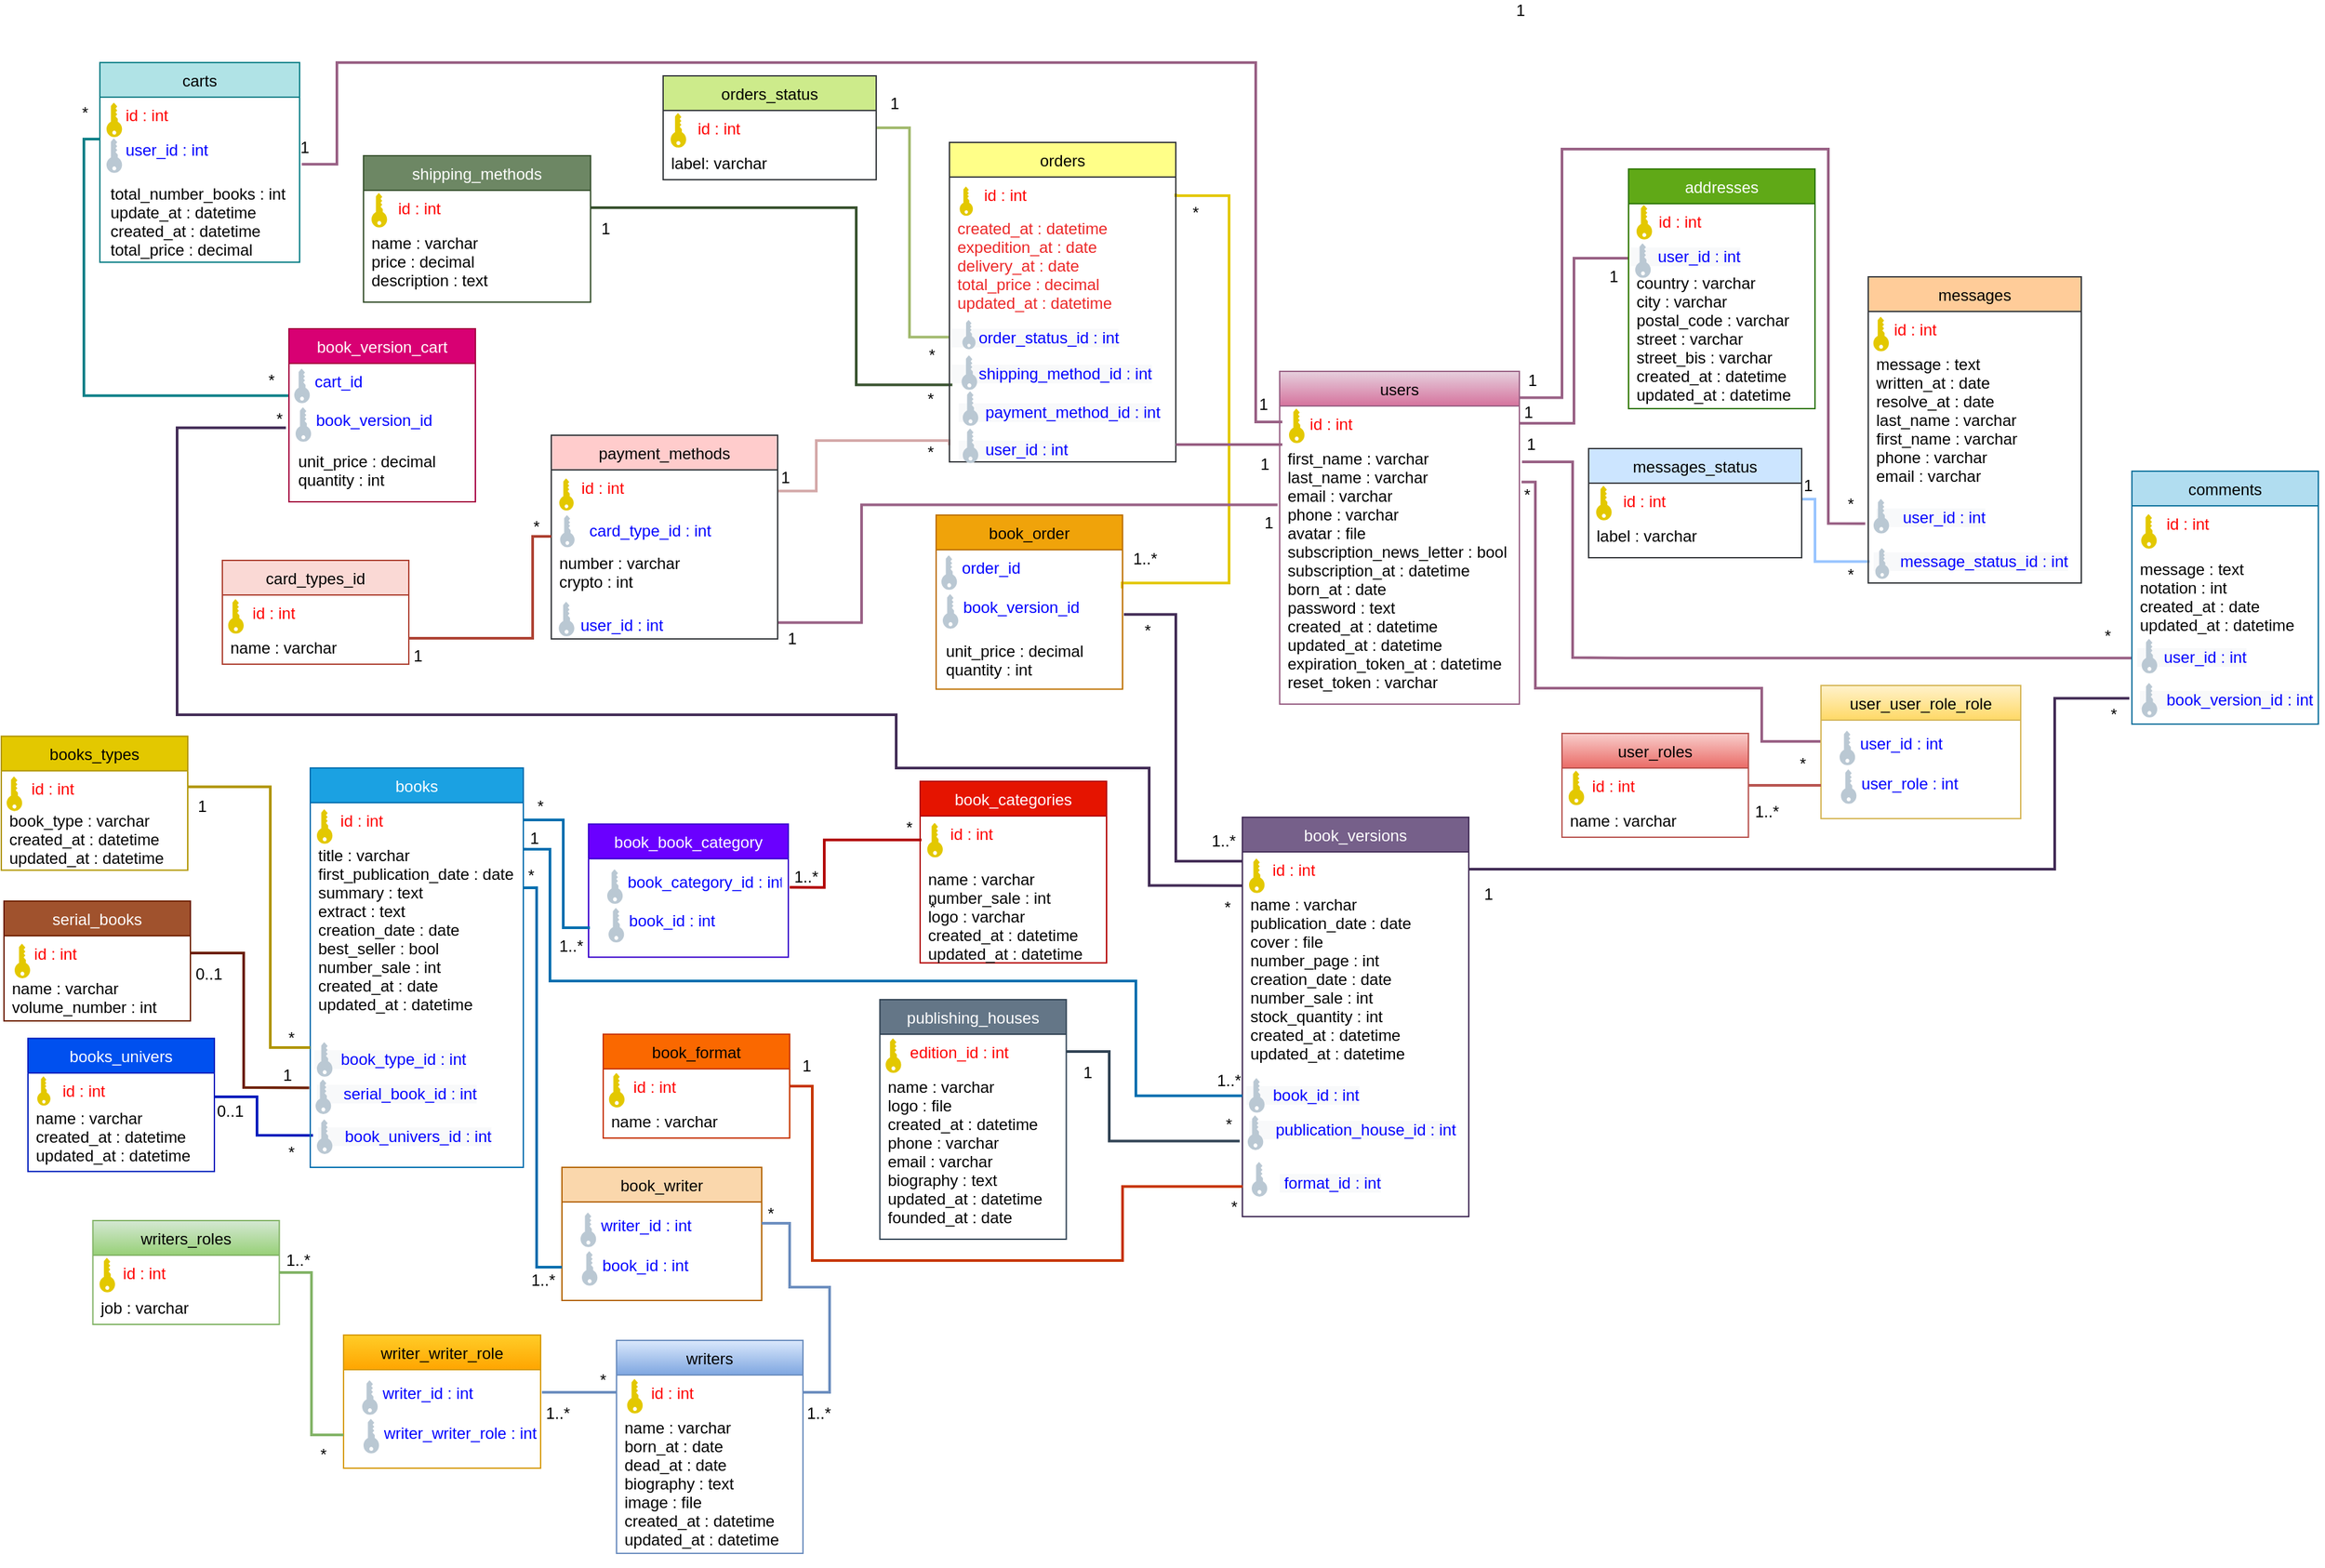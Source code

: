 <mxfile version="20.8.20" type="github">
  <diagram id="_L4seDgNO_HDqvERbjii" name="Page-1">
    <mxGraphModel dx="1050" dy="566" grid="1" gridSize="10" guides="1" tooltips="1" connect="1" arrows="1" fold="1" page="1" pageScale="1" pageWidth="1169" pageHeight="1654" math="0" shadow="0">
      <root>
        <mxCell id="0" />
        <mxCell id="1" parent="0" />
        <mxCell id="G9khIPw7my-z3GdnAK4o-62" style="edgeStyle=orthogonalEdgeStyle;rounded=0;orthogonalLoop=1;jettySize=auto;html=1;entryX=1;entryY=0.5;entryDx=0;entryDy=0;fontColor=#0000FF;exitX=0;exitY=0.75;exitDx=0;exitDy=0;endArrow=none;endFill=0;strokeWidth=2;fillColor=#e6d0de;gradientColor=#d5739d;strokeColor=#996185;" parent="1" source="G9khIPw7my-z3GdnAK4o-63" target="G9khIPw7my-z3GdnAK4o-10" edge="1">
          <mxGeometry relative="1" as="geometry" />
        </mxCell>
        <mxCell id="G9khIPw7my-z3GdnAK4o-69" value="&lt;font color=&quot;#000000&quot;&gt;1&lt;/font&gt;" style="text;html=1;strokeColor=none;fillColor=none;align=center;verticalAlign=middle;whiteSpace=wrap;rounded=0;fontColor=#FF0000;" parent="1" vertex="1">
          <mxGeometry x="1208" y="394" width="60" height="30" as="geometry" />
        </mxCell>
        <mxCell id="G9khIPw7my-z3GdnAK4o-70" value="&lt;font color=&quot;#000000&quot;&gt;1&lt;/font&gt;" style="text;html=1;strokeColor=none;fillColor=none;align=center;verticalAlign=middle;whiteSpace=wrap;rounded=0;fontColor=#FF0000;" parent="1" vertex="1">
          <mxGeometry x="1269.18" y="316" width="60" height="30" as="geometry" />
        </mxCell>
        <mxCell id="G9khIPw7my-z3GdnAK4o-74" value="&lt;font color=&quot;#000000&quot;&gt;1&lt;/font&gt;" style="text;html=1;strokeColor=none;fillColor=none;align=center;verticalAlign=middle;whiteSpace=wrap;rounded=0;fontColor=#FF0000;" parent="1" vertex="1">
          <mxGeometry x="1028" y="462.39" width="18" height="19" as="geometry" />
        </mxCell>
        <mxCell id="G9khIPw7my-z3GdnAK4o-75" value="&lt;font color=&quot;#000000&quot;&gt;1&lt;/font&gt;" style="text;html=1;strokeColor=none;fillColor=none;align=center;verticalAlign=middle;whiteSpace=wrap;rounded=0;fontColor=#FF0000;" parent="1" vertex="1">
          <mxGeometry x="1023" y="412" width="26" height="30" as="geometry" />
        </mxCell>
        <mxCell id="G9khIPw7my-z3GdnAK4o-84" style="edgeStyle=orthogonalEdgeStyle;rounded=0;orthogonalLoop=1;jettySize=auto;html=1;entryX=1;entryY=0.5;entryDx=0;entryDy=0;fontColor=#FF0000;endArrow=none;endFill=0;exitX=-0.005;exitY=0.759;exitDx=0;exitDy=0;exitPerimeter=0;strokeWidth=2;fillColor=#a0522d;strokeColor=#6D1F00;" parent="1" source="xDYkhGtBTXAUA9hG-mdH-13" target="G9khIPw7my-z3GdnAK4o-46" edge="1">
          <mxGeometry relative="1" as="geometry">
            <Array as="points">
              <mxPoint x="317" y="940" />
              <mxPoint x="270" y="940" />
              <mxPoint x="270" y="839" />
            </Array>
            <mxPoint x="1168" y="970" as="sourcePoint" />
          </mxGeometry>
        </mxCell>
        <mxCell id="G9khIPw7my-z3GdnAK4o-86" value="&lt;font color=&quot;#000000&quot;&gt;1&lt;/font&gt;" style="text;html=1;strokeColor=none;fillColor=none;align=center;verticalAlign=middle;whiteSpace=wrap;rounded=0;fontColor=#FF0000;" parent="1" vertex="1">
          <mxGeometry x="683" y="909.11" width="20" height="30" as="geometry" />
        </mxCell>
        <mxCell id="G9khIPw7my-z3GdnAK4o-95" style="edgeStyle=orthogonalEdgeStyle;rounded=0;orthogonalLoop=1;jettySize=auto;html=1;entryX=1;entryY=-0.045;entryDx=0;entryDy=0;fontColor=#FF0000;endArrow=none;endFill=0;strokeWidth=2;fillColor=#0050ef;strokeColor=#001DBC;entryPerimeter=0;exitX=0.013;exitY=0.903;exitDx=0;exitDy=0;exitPerimeter=0;" parent="1" source="xDYkhGtBTXAUA9hG-mdH-13" target="G9khIPw7my-z3GdnAK4o-92" edge="1">
          <mxGeometry relative="1" as="geometry">
            <Array as="points">
              <mxPoint x="280" y="976" />
              <mxPoint x="280" y="947" />
            </Array>
            <mxPoint x="319" y="763" as="sourcePoint" />
          </mxGeometry>
        </mxCell>
        <mxCell id="G9khIPw7my-z3GdnAK4o-98" value="&lt;font color=&quot;#000000&quot;&gt;*&lt;/font&gt;" style="text;html=1;strokeColor=none;fillColor=none;align=center;verticalAlign=middle;whiteSpace=wrap;rounded=0;fontColor=#FF0000;" parent="1" vertex="1">
          <mxGeometry x="275.65" y="973.97" width="60" height="30" as="geometry" />
        </mxCell>
        <mxCell id="AN9EAjbtdKbISoLZVyTg-6" value="" style="group" parent="1" vertex="1" connectable="0">
          <mxGeometry x="88" y="676.11" width="140" height="110" as="geometry" />
        </mxCell>
        <mxCell id="G9khIPw7my-z3GdnAK4o-25" value="books_types" style="swimlane;fontStyle=0;childLayout=stackLayout;horizontal=1;startSize=26;fillColor=#e3c800;horizontalStack=0;resizeParent=1;resizeParentMax=0;resizeLast=0;collapsible=1;marginBottom=0;fontColor=#000000;strokeColor=#B09500;" parent="AN9EAjbtdKbISoLZVyTg-6" vertex="1">
          <mxGeometry width="140" height="100.67" as="geometry" />
        </mxCell>
        <mxCell id="G9khIPw7my-z3GdnAK4o-26" value="     id : int" style="text;strokeColor=none;fillColor=none;align=left;verticalAlign=top;spacingLeft=4;spacingRight=4;overflow=hidden;rotatable=0;points=[[0,0.5],[1,0.5]];portConstraint=eastwest;fontColor=#FF0000;" parent="G9khIPw7my-z3GdnAK4o-25" vertex="1">
          <mxGeometry y="26" width="140" height="24" as="geometry" />
        </mxCell>
        <mxCell id="G9khIPw7my-z3GdnAK4o-27" value="book_type : varchar&#xa;created_at : datetime&#xa;updated_at : datetime" style="text;strokeColor=none;fillColor=none;align=left;verticalAlign=top;spacingLeft=4;spacingRight=4;overflow=hidden;rotatable=0;points=[[0,0.5],[1,0.5]];portConstraint=eastwest;" parent="G9khIPw7my-z3GdnAK4o-25" vertex="1">
          <mxGeometry y="50" width="140" height="50.67" as="geometry" />
        </mxCell>
        <mxCell id="G9khIPw7my-z3GdnAK4o-78" value="" style="points=[[0,0.5,0],[0.24,0,0],[0.5,0.28,0],[0.995,0.475,0],[0.5,0.72,0],[0.24,1,0]];verticalLabelPosition=bottom;sketch=0;html=1;verticalAlign=top;aspect=fixed;align=center;pointerEvents=1;shape=mxgraph.cisco19.key;fillColor=#e3c800;strokeColor=#B09500;fontColor=#000000;direction=north;" parent="AN9EAjbtdKbISoLZVyTg-6" vertex="1">
          <mxGeometry x="4" y="30.321" width="11.65" height="25.89" as="geometry" />
        </mxCell>
        <mxCell id="AN9EAjbtdKbISoLZVyTg-7" value="" style="group" parent="1" vertex="1" connectable="0">
          <mxGeometry x="90" y="800" width="140" height="90" as="geometry" />
        </mxCell>
        <mxCell id="G9khIPw7my-z3GdnAK4o-45" value="serial_books" style="swimlane;fontStyle=0;childLayout=stackLayout;horizontal=1;startSize=26;fillColor=#a0522d;horizontalStack=0;resizeParent=1;resizeParentMax=0;resizeLast=0;collapsible=1;marginBottom=0;fontColor=#ffffff;strokeColor=#6D1F00;" parent="AN9EAjbtdKbISoLZVyTg-7" vertex="1">
          <mxGeometry width="140" height="90" as="geometry" />
        </mxCell>
        <mxCell id="G9khIPw7my-z3GdnAK4o-46" value="     id : int" style="text;strokeColor=none;fillColor=none;align=left;verticalAlign=top;spacingLeft=4;spacingRight=4;overflow=hidden;rotatable=0;points=[[0,0.5],[1,0.5]];portConstraint=eastwest;fontColor=#FF0000;" parent="G9khIPw7my-z3GdnAK4o-45" vertex="1">
          <mxGeometry y="26" width="140" height="26" as="geometry" />
        </mxCell>
        <mxCell id="G9khIPw7my-z3GdnAK4o-47" value="name : varchar&#xa;volume_number : int" style="text;strokeColor=none;fillColor=none;align=left;verticalAlign=top;spacingLeft=4;spacingRight=4;overflow=hidden;rotatable=0;points=[[0,0.5],[1,0.5]];portConstraint=eastwest;" parent="G9khIPw7my-z3GdnAK4o-45" vertex="1">
          <mxGeometry y="52" width="140" height="38" as="geometry" />
        </mxCell>
        <mxCell id="G9khIPw7my-z3GdnAK4o-100" value="" style="points=[[0,0.5,0],[0.24,0,0],[0.5,0.28,0],[0.995,0.475,0],[0.5,0.72,0],[0.24,1,0]];verticalLabelPosition=bottom;sketch=0;html=1;verticalAlign=top;aspect=fixed;align=center;pointerEvents=1;shape=mxgraph.cisco19.key;fillColor=#e3c800;strokeColor=#B09500;fontColor=#000000;direction=north;" parent="AN9EAjbtdKbISoLZVyTg-7" vertex="1">
          <mxGeometry x="8" y="32.06" width="11.65" height="25.89" as="geometry" />
        </mxCell>
        <mxCell id="AN9EAjbtdKbISoLZVyTg-8" value="" style="group" parent="1" vertex="1" connectable="0">
          <mxGeometry x="108" y="903.11" width="140" height="110" as="geometry" />
        </mxCell>
        <mxCell id="G9khIPw7my-z3GdnAK4o-89" value="books_univers" style="swimlane;fontStyle=0;childLayout=stackLayout;horizontal=1;startSize=26;fillColor=#0050ef;horizontalStack=0;resizeParent=1;resizeParentMax=0;resizeLast=0;collapsible=1;marginBottom=0;fontColor=#ffffff;strokeColor=#001DBC;" parent="AN9EAjbtdKbISoLZVyTg-8" vertex="1">
          <mxGeometry width="140" height="99.998" as="geometry" />
        </mxCell>
        <mxCell id="G9khIPw7my-z3GdnAK4o-91" value="      id : int" style="text;strokeColor=none;fillColor=none;align=left;verticalAlign=top;spacingLeft=4;spacingRight=4;overflow=hidden;rotatable=0;points=[[0,0.5],[1,0.5]];portConstraint=eastwest;fontColor=#FF0000;" parent="G9khIPw7my-z3GdnAK4o-89" vertex="1">
          <mxGeometry y="26" width="140" height="20.308" as="geometry" />
        </mxCell>
        <mxCell id="G9khIPw7my-z3GdnAK4o-92" value="name : varchar&#xa;created_at : datetime&#xa;updated_at : datetime" style="text;strokeColor=none;fillColor=none;align=left;verticalAlign=top;spacingLeft=4;spacingRight=4;overflow=hidden;rotatable=0;points=[[0,0.5],[1,0.5]];portConstraint=eastwest;" parent="G9khIPw7my-z3GdnAK4o-89" vertex="1">
          <mxGeometry y="46.308" width="140" height="53.69" as="geometry" />
        </mxCell>
        <mxCell id="G9khIPw7my-z3GdnAK4o-99" value="" style="points=[[0,0.5,0],[0.24,0,0],[0.5,0.28,0],[0.995,0.475,0],[0.5,0.72,0],[0.24,1,0]];verticalLabelPosition=bottom;sketch=0;html=1;verticalAlign=top;aspect=fixed;align=center;pointerEvents=1;shape=mxgraph.cisco19.key;fillColor=#e3c800;strokeColor=#B09500;fontColor=#000000;direction=north;" parent="AN9EAjbtdKbISoLZVyTg-8" vertex="1">
          <mxGeometry x="7" y="28.564" width="9.858" height="21.907" as="geometry" />
        </mxCell>
        <mxCell id="AN9EAjbtdKbISoLZVyTg-9" value="" style="group" parent="1" vertex="1" connectable="0">
          <mxGeometry x="1310" y="250" width="140" height="180" as="geometry" />
        </mxCell>
        <mxCell id="G9khIPw7my-z3GdnAK4o-17" value="addresses" style="swimlane;fontStyle=0;childLayout=stackLayout;horizontal=1;startSize=26;fillColor=#60a917;horizontalStack=0;resizeParent=1;resizeParentMax=0;resizeLast=0;collapsible=1;marginBottom=0;fontColor=#ffffff;strokeColor=#2D7600;" parent="AN9EAjbtdKbISoLZVyTg-9" vertex="1">
          <mxGeometry width="140" height="180" as="geometry" />
        </mxCell>
        <mxCell id="G9khIPw7my-z3GdnAK4o-18" value="     id : int" style="text;strokeColor=none;fillColor=none;align=left;verticalAlign=top;spacingLeft=4;spacingRight=4;overflow=hidden;rotatable=0;points=[[0,0.5],[1,0.5]];portConstraint=eastwest;fontColor=#FF0000;" parent="G9khIPw7my-z3GdnAK4o-17" vertex="1">
          <mxGeometry y="26" width="140" height="26" as="geometry" />
        </mxCell>
        <mxCell id="G9khIPw7my-z3GdnAK4o-63" value="&lt;font style=&quot;font-family: Helvetica; font-size: 12px; font-style: normal; font-variant-ligatures: normal; font-variant-caps: normal; font-weight: 400; letter-spacing: normal; orphans: 2; text-align: left; text-indent: 0px; text-transform: none; widows: 2; word-spacing: 0px; -webkit-text-stroke-width: 0px; background-color: rgb(248, 249, 250); text-decoration-thickness: initial; text-decoration-style: initial; text-decoration-color: initial;&quot; color=&quot;#0000ff&quot;&gt;&lt;span style=&quot;font-family: Helvetica; font-size: 12px; font-style: normal; font-variant-ligatures: normal; font-variant-caps: normal; font-weight: 400; letter-spacing: normal; orphans: 2; text-align: left; text-indent: 0px; text-transform: none; widows: 2; word-spacing: 0px; -webkit-text-stroke-width: 0px; background-color: rgb(248, 249, 250); text-decoration-thickness: initial; text-decoration-style: initial; text-decoration-color: initial; float: none; display: inline !important;&quot;&gt;&amp;nbsp; &amp;nbsp; &amp;nbsp; user_id : int&lt;/span&gt;&lt;br style=&quot;padding: 0px; margin: 0px; font-family: Helvetica; font-size: 12px; font-style: normal; font-variant-ligatures: normal; font-variant-caps: normal; font-weight: 400; letter-spacing: normal; orphans: 2; text-align: left; text-indent: 0px; text-transform: none; widows: 2; word-spacing: 0px; -webkit-text-stroke-width: 0px; background-color: rgb(248, 249, 250); text-decoration-thickness: initial; text-decoration-style: initial; text-decoration-color: initial;&quot;&gt;&lt;/font&gt;" style="text;whiteSpace=wrap;html=1;fontColor=#0000FF;" parent="G9khIPw7my-z3GdnAK4o-17" vertex="1">
          <mxGeometry y="52" width="140" height="20" as="geometry" />
        </mxCell>
        <mxCell id="G9khIPw7my-z3GdnAK4o-19" value="country : varchar&#xa;city : varchar&#xa;postal_code : varchar&#xa;street : varchar&#xa;street_bis : varchar&#xa;created_at : datetime&#xa;updated_at : datetime" style="text;strokeColor=none;fillColor=none;align=left;verticalAlign=top;spacingLeft=4;spacingRight=4;overflow=hidden;rotatable=0;points=[[0,0.5],[1,0.5]];portConstraint=eastwest;" parent="G9khIPw7my-z3GdnAK4o-17" vertex="1">
          <mxGeometry y="72" width="140" height="108" as="geometry" />
        </mxCell>
        <mxCell id="G9khIPw7my-z3GdnAK4o-55" value="" style="points=[[0,0.5,0],[0.24,0,0],[0.5,0.28,0],[0.995,0.475,0],[0.5,0.72,0],[0.24,1,0]];verticalLabelPosition=bottom;sketch=0;html=1;verticalAlign=top;aspect=fixed;align=center;pointerEvents=1;shape=mxgraph.cisco19.key;fillColor=#e3c800;strokeColor=#B09500;fontColor=#000000;direction=north;" parent="AN9EAjbtdKbISoLZVyTg-9" vertex="1">
          <mxGeometry x="6" y="27" width="11.65" height="25.89" as="geometry" />
        </mxCell>
        <mxCell id="G9khIPw7my-z3GdnAK4o-56" value="" style="points=[[0,0.5,0],[0.24,0,0],[0.5,0.28,0],[0.995,0.475,0],[0.5,0.72,0],[0.24,1,0]];verticalLabelPosition=bottom;sketch=0;html=1;verticalAlign=top;aspect=fixed;align=center;pointerEvents=1;shape=mxgraph.cisco19.key;fillColor=#bac8d3;strokeColor=#23445d;direction=north;" parent="AN9EAjbtdKbISoLZVyTg-9" vertex="1">
          <mxGeometry x="5" y="55.89" width="11.65" height="25.89" as="geometry" />
        </mxCell>
        <mxCell id="AN9EAjbtdKbISoLZVyTg-10" value="" style="group" parent="1" vertex="1" connectable="0">
          <mxGeometry x="1048" y="402" width="180" height="250" as="geometry" />
        </mxCell>
        <mxCell id="G9khIPw7my-z3GdnAK4o-9" value="users" style="swimlane;fontStyle=0;childLayout=stackLayout;horizontal=1;startSize=26;fillColor=#e6d0de;horizontalStack=0;resizeParent=1;resizeParentMax=0;resizeLast=0;collapsible=1;marginBottom=0;gradientColor=#d5739d;strokeColor=#996185;" parent="AN9EAjbtdKbISoLZVyTg-10" vertex="1">
          <mxGeometry width="180" height="250" as="geometry" />
        </mxCell>
        <mxCell id="G9khIPw7my-z3GdnAK4o-10" value="     id : int" style="text;strokeColor=none;fillColor=none;align=left;verticalAlign=top;spacingLeft=4;spacingRight=4;overflow=hidden;rotatable=0;points=[[0,0.5],[1,0.5]];portConstraint=eastwest;fontColor=#FF0000;" parent="G9khIPw7my-z3GdnAK4o-9" vertex="1">
          <mxGeometry y="26" width="180" height="26" as="geometry" />
        </mxCell>
        <mxCell id="G9khIPw7my-z3GdnAK4o-11" value="first_name : varchar&#xa;last_name : varchar&#xa;email : varchar&#xa;phone : varchar&#xa;avatar : file&#xa;subscription_news_letter : bool&#xa;subscription_at : datetime&#xa;born_at : date&#xa;password : text&#xa;created_at : datetime&#xa;updated_at : datetime&#xa;expiration_token_at : datetime&#xa;reset_token : varchar&#xa;   " style="text;strokeColor=none;fillColor=none;align=left;verticalAlign=top;spacingLeft=4;spacingRight=4;overflow=hidden;rotatable=0;points=[[0,0.5],[1,0.5]];portConstraint=eastwest;fontColor=#000000;" parent="G9khIPw7my-z3GdnAK4o-9" vertex="1">
          <mxGeometry y="52" width="180" height="198" as="geometry" />
        </mxCell>
        <mxCell id="G9khIPw7my-z3GdnAK4o-53" value="" style="points=[[0,0.5,0],[0.24,0,0],[0.5,0.28,0],[0.995,0.475,0],[0.5,0.72,0],[0.24,1,0]];verticalLabelPosition=bottom;sketch=0;html=1;verticalAlign=top;aspect=fixed;align=center;pointerEvents=1;shape=mxgraph.cisco19.key;fillColor=#e3c800;strokeColor=#B09500;fontColor=#000000;direction=north;" parent="AN9EAjbtdKbISoLZVyTg-10" vertex="1">
          <mxGeometry x="7" y="28" width="11.65" height="25.89" as="geometry" />
        </mxCell>
        <mxCell id="AN9EAjbtdKbISoLZVyTg-14" value="" style="group" parent="1" vertex="1" connectable="0">
          <mxGeometry x="550" y="1130" width="140" height="170" as="geometry" />
        </mxCell>
        <mxCell id="G9khIPw7my-z3GdnAK4o-37" value="writers" style="swimlane;fontStyle=0;childLayout=stackLayout;horizontal=1;startSize=26;fillColor=#dae8fc;horizontalStack=0;resizeParent=1;resizeParentMax=0;resizeLast=0;collapsible=1;marginBottom=0;gradientColor=#7ea6e0;strokeColor=#6c8ebf;" parent="AN9EAjbtdKbISoLZVyTg-14" vertex="1">
          <mxGeometry width="140" height="160" as="geometry" />
        </mxCell>
        <mxCell id="G9khIPw7my-z3GdnAK4o-38" value="      id : int" style="text;strokeColor=none;fillColor=none;align=left;verticalAlign=top;spacingLeft=4;spacingRight=4;overflow=hidden;rotatable=0;points=[[0,0.5],[1,0.5]];portConstraint=eastwest;fontColor=#FF0000;" parent="G9khIPw7my-z3GdnAK4o-37" vertex="1">
          <mxGeometry y="26" width="140" height="26" as="geometry" />
        </mxCell>
        <mxCell id="G9khIPw7my-z3GdnAK4o-39" value="name : varchar&#xa;born_at : date&#xa;dead_at : date&#xa;biography : text&#xa;image : file&#xa;created_at : datetime&#xa;updated_at : datetime" style="text;strokeColor=none;fillColor=none;align=left;verticalAlign=top;spacingLeft=4;spacingRight=4;overflow=hidden;rotatable=0;points=[[0,0.5],[1,0.5]];portConstraint=eastwest;" parent="G9khIPw7my-z3GdnAK4o-37" vertex="1">
          <mxGeometry y="52" width="140" height="108" as="geometry" />
        </mxCell>
        <mxCell id="AN9EAjbtdKbISoLZVyTg-13" value="" style="points=[[0,0.5,0],[0.24,0,0],[0.5,0.28,0],[0.995,0.475,0],[0.5,0.72,0],[0.24,1,0]];verticalLabelPosition=bottom;sketch=0;html=1;verticalAlign=top;aspect=fixed;align=center;pointerEvents=1;shape=mxgraph.cisco19.key;fillColor=#e3c800;strokeColor=#B09500;fontColor=#000000;direction=north;" parent="AN9EAjbtdKbISoLZVyTg-14" vertex="1">
          <mxGeometry x="8" y="29" width="11.65" height="25.89" as="geometry" />
        </mxCell>
        <mxCell id="AN9EAjbtdKbISoLZVyTg-17" value="" style="group" parent="1" vertex="1" connectable="0">
          <mxGeometry x="1020" y="737" width="180" height="360" as="geometry" />
        </mxCell>
        <mxCell id="AN9EAjbtdKbISoLZVyTg-5" value="" style="group" parent="AN9EAjbtdKbISoLZVyTg-17" vertex="1" connectable="0">
          <mxGeometry width="180" height="360" as="geometry" />
        </mxCell>
        <mxCell id="G9khIPw7my-z3GdnAK4o-1" value="book_versions" style="swimlane;fontStyle=0;childLayout=stackLayout;horizontal=1;startSize=26;horizontalStack=0;resizeParent=1;resizeParentMax=0;resizeLast=0;collapsible=1;marginBottom=0;fillColor=#76608a;fontColor=#ffffff;strokeColor=#432D57;" parent="AN9EAjbtdKbISoLZVyTg-5" vertex="1">
          <mxGeometry width="170" height="300" as="geometry" />
        </mxCell>
        <mxCell id="G9khIPw7my-z3GdnAK4o-2" value="     id : int" style="text;strokeColor=none;fillColor=none;align=left;verticalAlign=top;spacingLeft=4;spacingRight=4;overflow=hidden;rotatable=0;points=[[0,0.5],[1,0.5]];portConstraint=eastwest;fontColor=#FF0000;" parent="G9khIPw7my-z3GdnAK4o-1" vertex="1">
          <mxGeometry y="26" width="170" height="26" as="geometry" />
        </mxCell>
        <mxCell id="G9khIPw7my-z3GdnAK4o-3" value="name : varchar&#xa;publication_date : date&#xa;cover : file&#xa;number_page : int&#xa;creation_date : date&#xa;number_sale : int&#xa;stock_quantity : int&#xa;created_at : datetime&#xa;updated_at : datetime" style="text;strokeColor=none;fillColor=none;align=left;verticalAlign=top;spacingLeft=4;spacingRight=4;overflow=hidden;rotatable=0;points=[[0,0.5],[1,0.5]];portConstraint=eastwest;" parent="G9khIPw7my-z3GdnAK4o-1" vertex="1">
          <mxGeometry y="52" width="170" height="248" as="geometry" />
        </mxCell>
        <mxCell id="G9khIPw7my-z3GdnAK4o-76" value="" style="points=[[0,0.5,0],[0.24,0,0],[0.5,0.28,0],[0.995,0.475,0],[0.5,0.72,0],[0.24,1,0]];verticalLabelPosition=bottom;sketch=0;html=1;verticalAlign=top;aspect=fixed;align=center;pointerEvents=1;shape=mxgraph.cisco19.key;fillColor=#e3c800;strokeColor=#B09500;fontColor=#000000;direction=north;" parent="AN9EAjbtdKbISoLZVyTg-5" vertex="1">
          <mxGeometry x="5" y="31" width="11.65" height="25.89" as="geometry" />
        </mxCell>
        <mxCell id="G9khIPw7my-z3GdnAK4o-77" value="&lt;font style=&quot;font-family: Helvetica; font-size: 12px; font-style: normal; font-variant-ligatures: normal; font-variant-caps: normal; font-weight: 400; letter-spacing: normal; orphans: 2; text-align: left; text-indent: 0px; text-transform: none; widows: 2; word-spacing: 0px; -webkit-text-stroke-width: 0px; background-color: rgb(248, 249, 250); text-decoration-thickness: initial; text-decoration-style: initial; text-decoration-color: initial;&quot; color=&quot;#0000ff&quot;&gt;&lt;span style=&quot;font-family: Helvetica; font-size: 12px; font-style: normal; font-variant-ligatures: normal; font-variant-caps: normal; font-weight: 400; letter-spacing: normal; orphans: 2; text-align: left; text-indent: 0px; text-transform: none; widows: 2; word-spacing: 0px; -webkit-text-stroke-width: 0px; background-color: rgb(248, 249, 250); text-decoration-thickness: initial; text-decoration-style: initial; text-decoration-color: initial; float: none; display: inline !important;&quot;&gt;&amp;nbsp; &amp;nbsp; &amp;nbsp; book_id : int&lt;/span&gt;&lt;br style=&quot;padding: 0px; margin: 0px; font-family: Helvetica; font-size: 12px; font-style: normal; font-variant-ligatures: normal; font-variant-caps: normal; font-weight: 400; letter-spacing: normal; orphans: 2; text-align: left; text-indent: 0px; text-transform: none; widows: 2; word-spacing: 0px; -webkit-text-stroke-width: 0px; background-color: rgb(248, 249, 250); text-decoration-thickness: initial; text-decoration-style: initial; text-decoration-color: initial;&quot;&gt;&lt;/font&gt;" style="text;whiteSpace=wrap;html=1;fontColor=#0000FF;" parent="AN9EAjbtdKbISoLZVyTg-5" vertex="1">
          <mxGeometry x="0.83" y="195" width="140" height="20" as="geometry" />
        </mxCell>
        <mxCell id="G9khIPw7my-z3GdnAK4o-82" value="&lt;font style=&quot;font-family: Helvetica; font-size: 12px; font-style: normal; font-variant-ligatures: normal; font-variant-caps: normal; font-weight: 400; letter-spacing: normal; orphans: 2; text-align: left; text-indent: 0px; text-transform: none; widows: 2; word-spacing: 0px; -webkit-text-stroke-width: 0px; background-color: rgb(248, 249, 250); text-decoration-thickness: initial; text-decoration-style: initial; text-decoration-color: initial;&quot; color=&quot;#0000ff&quot;&gt;&lt;span style=&quot;font-family: Helvetica; font-size: 12px; font-style: normal; font-variant-ligatures: normal; font-variant-caps: normal; font-weight: 400; letter-spacing: normal; orphans: 2; text-align: left; text-indent: 0px; text-transform: none; widows: 2; word-spacing: 0px; -webkit-text-stroke-width: 0px; background-color: rgb(248, 249, 250); text-decoration-thickness: initial; text-decoration-style: initial; text-decoration-color: initial; float: none; display: inline !important;&quot;&gt;&amp;nbsp; &amp;nbsp; &amp;nbsp; publication_house_id : int&lt;/span&gt;&lt;br style=&quot;padding: 0px; margin: 0px; font-family: Helvetica; font-size: 12px; font-style: normal; font-variant-ligatures: normal; font-variant-caps: normal; font-weight: 400; letter-spacing: normal; orphans: 2; text-align: left; text-indent: 0px; text-transform: none; widows: 2; word-spacing: 0px; -webkit-text-stroke-width: 0px; background-color: rgb(248, 249, 250); text-decoration-thickness: initial; text-decoration-style: initial; text-decoration-color: initial;&quot;&gt;&lt;/font&gt;" style="text;whiteSpace=wrap;html=1;fontColor=#0000FF;" parent="AN9EAjbtdKbISoLZVyTg-5" vertex="1">
          <mxGeometry x="2.83" y="221" width="167.17" height="20" as="geometry" />
        </mxCell>
        <mxCell id="G9khIPw7my-z3GdnAK4o-87" value="" style="points=[[0,0.5,0],[0.24,0,0],[0.5,0.28,0],[0.995,0.475,0],[0.5,0.72,0],[0.24,1,0]];verticalLabelPosition=bottom;sketch=0;html=1;verticalAlign=top;aspect=fixed;align=center;pointerEvents=1;shape=mxgraph.cisco19.key;fillColor=#bac8d3;strokeColor=#23445d;direction=north;" parent="AN9EAjbtdKbISoLZVyTg-5" vertex="1">
          <mxGeometry x="5" y="196" width="11.65" height="25.89" as="geometry" />
        </mxCell>
        <mxCell id="G9khIPw7my-z3GdnAK4o-88" value="" style="points=[[0,0.5,0],[0.24,0,0],[0.5,0.28,0],[0.995,0.475,0],[0.5,0.72,0],[0.24,1,0]];verticalLabelPosition=bottom;sketch=0;html=1;verticalAlign=top;aspect=fixed;align=center;pointerEvents=1;shape=mxgraph.cisco19.key;fillColor=#bac8d3;strokeColor=#23445d;direction=north;" parent="AN9EAjbtdKbISoLZVyTg-5" vertex="1">
          <mxGeometry x="4" y="224.05" width="11.65" height="25.89" as="geometry" />
        </mxCell>
        <mxCell id="AN9EAjbtdKbISoLZVyTg-16" value="" style="points=[[0,0.5,0],[0.24,0,0],[0.5,0.28,0],[0.995,0.475,0],[0.5,0.72,0],[0.24,1,0]];verticalLabelPosition=bottom;sketch=0;html=1;verticalAlign=top;aspect=fixed;align=center;pointerEvents=1;shape=mxgraph.cisco19.key;fillColor=#bac8d3;strokeColor=#23445d;direction=north;" parent="AN9EAjbtdKbISoLZVyTg-17" vertex="1">
          <mxGeometry x="7" y="259.06" width="11.65" height="25.89" as="geometry" />
        </mxCell>
        <mxCell id="AN9EAjbtdKbISoLZVyTg-36" style="edgeStyle=orthogonalEdgeStyle;rounded=0;orthogonalLoop=1;jettySize=auto;html=1;exitX=0.003;exitY=0.618;exitDx=0;exitDy=0;fontColor=#FF0000;endArrow=none;endFill=0;exitPerimeter=0;strokeWidth=2;fillColor=#e6d0de;gradientColor=#d5739d;strokeColor=#996185;" parent="1" source="G9khIPw7my-z3GdnAK4o-35" edge="1">
          <mxGeometry relative="1" as="geometry">
            <Array as="points">
              <mxPoint x="1308" y="617" />
              <mxPoint x="1268" y="617" />
              <mxPoint x="1268" y="470" />
            </Array>
            <mxPoint x="1230" y="470" as="targetPoint" />
          </mxGeometry>
        </mxCell>
        <mxCell id="AN9EAjbtdKbISoLZVyTg-34" value="&lt;font color=&quot;#000000&quot;&gt;*&lt;/font&gt;" style="text;html=1;strokeColor=none;fillColor=none;align=center;verticalAlign=middle;whiteSpace=wrap;rounded=0;fontColor=#FF0000;" parent="1" vertex="1">
          <mxGeometry x="1659" y="645" width="30.83" height="30" as="geometry" />
        </mxCell>
        <mxCell id="AN9EAjbtdKbISoLZVyTg-35" value="&lt;font color=&quot;#000000&quot;&gt;1&lt;/font&gt;" style="text;html=1;strokeColor=none;fillColor=none;align=center;verticalAlign=middle;whiteSpace=wrap;rounded=0;fontColor=#FF0000;" parent="1" vertex="1">
          <mxGeometry x="478" y="738.11" width="21" height="30" as="geometry" />
        </mxCell>
        <mxCell id="AN9EAjbtdKbISoLZVyTg-37" value="&lt;font color=&quot;#000000&quot;&gt;*&lt;/font&gt;" style="text;html=1;strokeColor=none;fillColor=none;align=center;verticalAlign=middle;whiteSpace=wrap;rounded=0;fontColor=#FF0000;" parent="1" vertex="1">
          <mxGeometry x="1659" y="590" width="22" height="22" as="geometry" />
        </mxCell>
        <mxCell id="AN9EAjbtdKbISoLZVyTg-38" value="&lt;font color=&quot;#000000&quot;&gt;1&lt;/font&gt;" style="text;html=1;strokeColor=none;fillColor=none;align=center;verticalAlign=middle;whiteSpace=wrap;rounded=0;fontColor=#FF0000;" parent="1" vertex="1">
          <mxGeometry x="1207" y="447.89" width="60" height="18" as="geometry" />
        </mxCell>
        <mxCell id="AN9EAjbtdKbISoLZVyTg-43" style="edgeStyle=orthogonalEdgeStyle;rounded=0;orthogonalLoop=1;jettySize=auto;html=1;entryX=1;entryY=0.5;entryDx=0;entryDy=0;fontColor=#FF0000;exitX=-0.014;exitY=0.851;exitDx=0;exitDy=0;exitPerimeter=0;endArrow=none;endFill=0;strokeWidth=2;fillColor=#76608a;strokeColor=#432D57;" parent="1" source="G9khIPw7my-z3GdnAK4o-35" target="G9khIPw7my-z3GdnAK4o-2" edge="1">
          <mxGeometry relative="1" as="geometry">
            <Array as="points">
              <mxPoint x="1630" y="648" />
              <mxPoint x="1630" y="776" />
            </Array>
          </mxGeometry>
        </mxCell>
        <mxCell id="xDYkhGtBTXAUA9hG-mdH-46" style="edgeStyle=orthogonalEdgeStyle;rounded=0;orthogonalLoop=1;jettySize=auto;html=1;entryX=0.22;entryY=-0.338;entryDx=0;entryDy=0;entryPerimeter=0;strokeColor=#0e8088;strokeWidth=2;endArrow=none;endFill=0;fillColor=#b0e3e6;exitX=0;exitY=0.056;exitDx=0;exitDy=0;exitPerimeter=0;" parent="1" source="G9khIPw7my-z3GdnAK4o-7" target="AN9EAjbtdKbISoLZVyTg-54" edge="1">
          <mxGeometry relative="1" as="geometry">
            <mxPoint x="-10" y="490" as="sourcePoint" />
            <Array as="points">
              <mxPoint x="150" y="227" />
              <mxPoint x="150" y="420" />
            </Array>
          </mxGeometry>
        </mxCell>
        <mxCell id="AN9EAjbtdKbISoLZVyTg-47" style="edgeStyle=orthogonalEdgeStyle;rounded=0;orthogonalLoop=1;jettySize=auto;html=1;fontColor=#0000FF;endArrow=none;endFill=0;exitX=1.011;exitY=0.249;exitDx=0;exitDy=0;exitPerimeter=0;strokeWidth=2;fillColor=#e6d0de;gradientColor=#d5739d;strokeColor=#996185;" parent="1" source="G9khIPw7my-z3GdnAK4o-7" edge="1">
          <mxGeometry relative="1" as="geometry">
            <Array as="points">
              <mxPoint x="340" y="246" />
              <mxPoint x="340" y="170" />
              <mxPoint x="1030" y="170" />
              <mxPoint x="1030" y="440" />
              <mxPoint x="1048" y="440" />
            </Array>
            <mxPoint x="1050" y="440" as="targetPoint" />
          </mxGeometry>
        </mxCell>
        <mxCell id="AN9EAjbtdKbISoLZVyTg-57" style="edgeStyle=orthogonalEdgeStyle;rounded=0;orthogonalLoop=1;jettySize=auto;html=1;exitX=0.407;exitY=-0.625;exitDx=0;exitDy=0;fontColor=#0000FF;endArrow=none;endFill=0;strokeWidth=2;fillColor=#76608a;strokeColor=#432D57;entryX=0.215;entryY=-0.458;entryDx=0;entryDy=0;entryPerimeter=0;exitPerimeter=0;" parent="1" source="AN9EAjbtdKbISoLZVyTg-56" target="G9khIPw7my-z3GdnAK4o-76" edge="1">
          <mxGeometry relative="1" as="geometry">
            <mxPoint x="1020" y="788" as="targetPoint" />
            <Array as="points">
              <mxPoint x="220" y="444" />
              <mxPoint x="220" y="660" />
              <mxPoint x="760" y="660" />
              <mxPoint x="760" y="700" />
              <mxPoint x="950" y="700" />
              <mxPoint x="950" y="788" />
            </Array>
          </mxGeometry>
        </mxCell>
        <mxCell id="AN9EAjbtdKbISoLZVyTg-74" value="" style="group" parent="1" vertex="1" connectable="0">
          <mxGeometry x="620" y="700" width="163.35" height="159" as="geometry" />
        </mxCell>
        <mxCell id="AN9EAjbtdKbISoLZVyTg-73" value="" style="points=[[0,0.5,0],[0.24,0,0],[0.5,0.28,0],[0.995,0.475,0],[0.5,0.72,0],[0.24,1,0]];verticalLabelPosition=bottom;sketch=0;html=1;verticalAlign=top;aspect=fixed;align=center;pointerEvents=1;shape=mxgraph.cisco19.key;fillColor=#e3c800;strokeColor=#B09500;fontColor=#000000;direction=north;" parent="AN9EAjbtdKbISoLZVyTg-74" vertex="1">
          <mxGeometry x="163.35" y="41.285" width="11.65" height="25.89" as="geometry" />
        </mxCell>
        <mxCell id="AN9EAjbtdKbISoLZVyTg-92" value="" style="group" parent="AN9EAjbtdKbISoLZVyTg-74" vertex="1" connectable="0">
          <mxGeometry x="-91" y="42.17" width="151" height="100" as="geometry" />
        </mxCell>
        <mxCell id="AN9EAjbtdKbISoLZVyTg-75" value="book_book_category" style="swimlane;fontStyle=0;childLayout=stackLayout;horizontal=1;startSize=26;fillColor=#6a00ff;horizontalStack=0;resizeParent=1;resizeParentMax=0;resizeLast=0;collapsible=1;marginBottom=0;fontColor=#ffffff;strokeColor=#3700CC;" parent="AN9EAjbtdKbISoLZVyTg-92" vertex="1">
          <mxGeometry width="150" height="100" as="geometry" />
        </mxCell>
        <mxCell id="AN9EAjbtdKbISoLZVyTg-79" value="    book_category_id : int" style="text;strokeColor=none;fillColor=none;align=left;verticalAlign=top;spacingLeft=4;spacingRight=4;overflow=hidden;rotatable=0;points=[[0,0.5],[1,0.5]];portConstraint=eastwest;fontColor=#0000FF;" parent="AN9EAjbtdKbISoLZVyTg-92" vertex="1">
          <mxGeometry x="10" y="30" width="140" height="64" as="geometry" />
        </mxCell>
        <mxCell id="AN9EAjbtdKbISoLZVyTg-80" value="" style="points=[[0,0.5,0],[0.24,0,0],[0.5,0.28,0],[0.995,0.475,0],[0.5,0.72,0],[0.24,1,0]];verticalLabelPosition=bottom;sketch=0;html=1;verticalAlign=top;aspect=fixed;align=center;pointerEvents=1;shape=mxgraph.cisco19.key;fillColor=#bac8d3;strokeColor=#23445d;direction=north;" parent="AN9EAjbtdKbISoLZVyTg-92" vertex="1">
          <mxGeometry x="14" y="34" width="11.65" height="25.89" as="geometry" />
        </mxCell>
        <mxCell id="AN9EAjbtdKbISoLZVyTg-81" value="    book_id : int" style="text;strokeColor=none;fillColor=none;align=left;verticalAlign=top;spacingLeft=4;spacingRight=4;overflow=hidden;rotatable=0;points=[[0,0.5],[1,0.5]];portConstraint=eastwest;fontColor=#0000FF;" parent="AN9EAjbtdKbISoLZVyTg-92" vertex="1">
          <mxGeometry x="11" y="59" width="140" height="38" as="geometry" />
        </mxCell>
        <mxCell id="AN9EAjbtdKbISoLZVyTg-82" value="" style="points=[[0,0.5,0],[0.24,0,0],[0.5,0.28,0],[0.995,0.475,0],[0.5,0.72,0],[0.24,1,0]];verticalLabelPosition=bottom;sketch=0;html=1;verticalAlign=top;aspect=fixed;align=center;pointerEvents=1;shape=mxgraph.cisco19.key;fillColor=#bac8d3;strokeColor=#23445d;direction=north;" parent="AN9EAjbtdKbISoLZVyTg-92" vertex="1">
          <mxGeometry x="15" y="63" width="11.65" height="25.89" as="geometry" />
        </mxCell>
        <mxCell id="AN9EAjbtdKbISoLZVyTg-121" value="&lt;font color=&quot;#000000&quot;&gt;1..*&lt;/font&gt;" style="text;html=1;strokeColor=none;fillColor=none;align=center;verticalAlign=middle;whiteSpace=wrap;rounded=0;fontColor=#FF0000;" parent="AN9EAjbtdKbISoLZVyTg-74" vertex="1">
          <mxGeometry x="60" y="67.17" width="25" height="30" as="geometry" />
        </mxCell>
        <mxCell id="AN9EAjbtdKbISoLZVyTg-84" style="edgeStyle=orthogonalEdgeStyle;rounded=0;orthogonalLoop=1;jettySize=auto;html=1;entryX=0;entryY=0.75;entryDx=0;entryDy=0;fontColor=#FF0000;endArrow=none;endFill=0;fillColor=#e51400;strokeColor=#B20000;strokeWidth=2;exitX=0.509;exitY=-0.373;exitDx=0;exitDy=0;exitPerimeter=0;" parent="AN9EAjbtdKbISoLZVyTg-74" source="AN9EAjbtdKbISoLZVyTg-73" target="AN9EAjbtdKbISoLZVyTg-121" edge="1">
          <mxGeometry relative="1" as="geometry">
            <mxPoint x="180" y="90" as="sourcePoint" />
            <Array as="points">
              <mxPoint x="86" y="54" />
              <mxPoint x="86" y="90" />
            </Array>
          </mxGeometry>
        </mxCell>
        <mxCell id="G9khIPw7my-z3GdnAK4o-81" value="&lt;font color=&quot;#000000&quot;&gt;*&lt;/font&gt;" style="text;html=1;strokeColor=none;fillColor=none;align=center;verticalAlign=middle;whiteSpace=wrap;rounded=0;fontColor=#FF0000;" parent="AN9EAjbtdKbISoLZVyTg-74" vertex="1">
          <mxGeometry x="137.0" y="30" width="26.35" height="30" as="geometry" />
        </mxCell>
        <mxCell id="AN9EAjbtdKbISoLZVyTg-83" style="edgeStyle=orthogonalEdgeStyle;rounded=0;orthogonalLoop=1;jettySize=auto;html=1;fontColor=#FF0000;endArrow=none;endFill=0;entryX=1;entryY=0.5;entryDx=0;entryDy=0;strokeWidth=2;fillColor=#1ba1e2;strokeColor=#006EAF;" parent="1" target="xDYkhGtBTXAUA9hG-mdH-12" edge="1">
          <mxGeometry relative="1" as="geometry">
            <mxPoint x="530" y="820" as="sourcePoint" />
            <mxPoint x="1028" y="770" as="targetPoint" />
            <Array as="points">
              <mxPoint x="510" y="820" />
              <mxPoint x="510" y="739" />
            </Array>
          </mxGeometry>
        </mxCell>
        <mxCell id="AN9EAjbtdKbISoLZVyTg-88" value="&lt;font color=&quot;#000000&quot;&gt;*&lt;/font&gt;" style="text;html=1;strokeColor=none;fillColor=none;align=center;verticalAlign=middle;whiteSpace=wrap;rounded=0;fontColor=#FF0000;" parent="1" vertex="1">
          <mxGeometry x="1000" y="794.03" width="18" height="21.94" as="geometry" />
        </mxCell>
        <mxCell id="AN9EAjbtdKbISoLZVyTg-93" value="" style="group" parent="1" vertex="1" connectable="0">
          <mxGeometry x="747.75" y="874" width="140" height="240" as="geometry" />
        </mxCell>
        <mxCell id="AN9EAjbtdKbISoLZVyTg-94" value="publishing_houses" style="swimlane;fontStyle=0;childLayout=stackLayout;horizontal=1;startSize=26;fillColor=#647687;horizontalStack=0;resizeParent=1;resizeParentMax=0;resizeLast=0;collapsible=1;marginBottom=0;fontColor=#ffffff;strokeColor=#314354;" parent="AN9EAjbtdKbISoLZVyTg-93" vertex="1">
          <mxGeometry width="140" height="180" as="geometry" />
        </mxCell>
        <mxCell id="AN9EAjbtdKbISoLZVyTg-95" value="     edition_id : int" style="text;strokeColor=none;fillColor=none;align=left;verticalAlign=top;spacingLeft=4;spacingRight=4;overflow=hidden;rotatable=0;points=[[0,0.5],[1,0.5]];portConstraint=eastwest;fontColor=#FF0000;" parent="AN9EAjbtdKbISoLZVyTg-94" vertex="1">
          <mxGeometry y="26" width="140" height="26" as="geometry" />
        </mxCell>
        <mxCell id="AN9EAjbtdKbISoLZVyTg-96" value="name : varchar&#xa;logo : file&#xa;created_at : datetime&#xa;phone : varchar&#xa;email : varchar&#xa;biography : text&#xa;updated_at : datetime&#xa;founded_at : date" style="text;strokeColor=none;fillColor=none;align=left;verticalAlign=top;spacingLeft=4;spacingRight=4;overflow=hidden;rotatable=0;points=[[0,0.5],[1,0.5]];portConstraint=eastwest;" parent="AN9EAjbtdKbISoLZVyTg-94" vertex="1">
          <mxGeometry y="52" width="140" height="128" as="geometry" />
        </mxCell>
        <mxCell id="AN9EAjbtdKbISoLZVyTg-97" value="" style="points=[[0,0.5,0],[0.24,0,0],[0.5,0.28,0],[0.995,0.475,0],[0.5,0.72,0],[0.24,1,0]];verticalLabelPosition=bottom;sketch=0;html=1;verticalAlign=top;aspect=fixed;align=center;pointerEvents=1;shape=mxgraph.cisco19.key;fillColor=#e3c800;strokeColor=#B09500;fontColor=#000000;direction=north;" parent="AN9EAjbtdKbISoLZVyTg-93" vertex="1">
          <mxGeometry x="4.35" y="29.11" width="11.65" height="25.89" as="geometry" />
        </mxCell>
        <mxCell id="AN9EAjbtdKbISoLZVyTg-108" value="&lt;font color=&quot;#000000&quot;&gt;1..*&lt;/font&gt;" style="text;html=1;strokeColor=none;fillColor=none;align=center;verticalAlign=middle;whiteSpace=wrap;rounded=0;fontColor=#FF0000;" parent="1" vertex="1">
          <mxGeometry x="988" y="746.86" width="36" height="16.06" as="geometry" />
        </mxCell>
        <mxCell id="AN9EAjbtdKbISoLZVyTg-109" value="&lt;font color=&quot;#000000&quot;&gt;*&lt;/font&gt;" style="text;html=1;strokeColor=none;fillColor=none;align=center;verticalAlign=middle;whiteSpace=wrap;rounded=0;fontColor=#FF0000;" parent="1" vertex="1">
          <mxGeometry x="480.18" y="720.92" width="25.65" height="16.06" as="geometry" />
        </mxCell>
        <mxCell id="AN9EAjbtdKbISoLZVyTg-111" value="" style="group" parent="1" vertex="1" connectable="0">
          <mxGeometry x="540" y="900" width="140" height="78" as="geometry" />
        </mxCell>
        <mxCell id="AN9EAjbtdKbISoLZVyTg-112" value="book_format" style="swimlane;fontStyle=0;childLayout=stackLayout;horizontal=1;startSize=26;fillColor=#fa6800;horizontalStack=0;resizeParent=1;resizeParentMax=0;resizeLast=0;collapsible=1;marginBottom=0;fontColor=#000000;strokeColor=#C73500;" parent="AN9EAjbtdKbISoLZVyTg-111" vertex="1">
          <mxGeometry width="140" height="78" as="geometry" />
        </mxCell>
        <mxCell id="AN9EAjbtdKbISoLZVyTg-113" value="     id : int" style="text;strokeColor=none;fillColor=none;align=left;verticalAlign=top;spacingLeft=4;spacingRight=4;overflow=hidden;rotatable=0;points=[[0,0.5],[1,0.5]];portConstraint=eastwest;fontColor=#FF0000;" parent="AN9EAjbtdKbISoLZVyTg-112" vertex="1">
          <mxGeometry y="26" width="140" height="26" as="geometry" />
        </mxCell>
        <mxCell id="AN9EAjbtdKbISoLZVyTg-114" value="name : varchar" style="text;strokeColor=none;fillColor=none;align=left;verticalAlign=top;spacingLeft=4;spacingRight=4;overflow=hidden;rotatable=0;points=[[0,0.5],[1,0.5]];portConstraint=eastwest;" parent="AN9EAjbtdKbISoLZVyTg-112" vertex="1">
          <mxGeometry y="52" width="140" height="26" as="geometry" />
        </mxCell>
        <mxCell id="AN9EAjbtdKbISoLZVyTg-115" value="" style="points=[[0,0.5,0],[0.24,0,0],[0.5,0.28,0],[0.995,0.475,0],[0.5,0.72,0],[0.24,1,0]];verticalLabelPosition=bottom;sketch=0;html=1;verticalAlign=top;aspect=fixed;align=center;pointerEvents=1;shape=mxgraph.cisco19.key;fillColor=#e3c800;strokeColor=#B09500;fontColor=#000000;direction=north;" parent="AN9EAjbtdKbISoLZVyTg-111" vertex="1">
          <mxGeometry x="4.35" y="29.11" width="11.65" height="25.89" as="geometry" />
        </mxCell>
        <mxCell id="AN9EAjbtdKbISoLZVyTg-122" value="&lt;font color=&quot;#000000&quot;&gt;1..*&lt;/font&gt;" style="text;html=1;strokeColor=none;fillColor=none;align=center;verticalAlign=middle;whiteSpace=wrap;rounded=0;fontColor=#FF0000;" parent="1" vertex="1">
          <mxGeometry x="1404" y="718" width="20" height="30" as="geometry" />
        </mxCell>
        <mxCell id="AN9EAjbtdKbISoLZVyTg-124" value="&lt;font color=&quot;#000000&quot;&gt;1..*&lt;/font&gt;" style="text;html=1;strokeColor=none;fillColor=none;align=center;verticalAlign=middle;whiteSpace=wrap;rounded=0;fontColor=#FF0000;" parent="1" vertex="1">
          <mxGeometry x="502" y="819" width="28" height="30" as="geometry" />
        </mxCell>
        <mxCell id="AN9EAjbtdKbISoLZVyTg-137" value="" style="group" parent="1" vertex="1" connectable="0">
          <mxGeometry x="509" y="1000" width="151" height="100" as="geometry" />
        </mxCell>
        <mxCell id="AN9EAjbtdKbISoLZVyTg-138" value="book_writer" style="swimlane;fontStyle=0;childLayout=stackLayout;horizontal=1;startSize=26;fillColor=#fad7ac;horizontalStack=0;resizeParent=1;resizeParentMax=0;resizeLast=0;collapsible=1;marginBottom=0;strokeColor=#b46504;" parent="AN9EAjbtdKbISoLZVyTg-137" vertex="1">
          <mxGeometry width="150" height="100" as="geometry" />
        </mxCell>
        <mxCell id="AN9EAjbtdKbISoLZVyTg-139" value="    writer_id : int" style="text;strokeColor=none;fillColor=none;align=left;verticalAlign=top;spacingLeft=4;spacingRight=4;overflow=hidden;rotatable=0;points=[[0,0.5],[1,0.5]];portConstraint=eastwest;fontColor=#0000FF;" parent="AN9EAjbtdKbISoLZVyTg-137" vertex="1">
          <mxGeometry x="10" y="30" width="140" height="64" as="geometry" />
        </mxCell>
        <mxCell id="AN9EAjbtdKbISoLZVyTg-140" value="" style="points=[[0,0.5,0],[0.24,0,0],[0.5,0.28,0],[0.995,0.475,0],[0.5,0.72,0],[0.24,1,0]];verticalLabelPosition=bottom;sketch=0;html=1;verticalAlign=top;aspect=fixed;align=center;pointerEvents=1;shape=mxgraph.cisco19.key;fillColor=#bac8d3;strokeColor=#23445d;direction=north;" parent="AN9EAjbtdKbISoLZVyTg-137" vertex="1">
          <mxGeometry x="14" y="34" width="11.65" height="25.89" as="geometry" />
        </mxCell>
        <mxCell id="AN9EAjbtdKbISoLZVyTg-141" value="    book_id : int" style="text;strokeColor=none;fillColor=none;align=left;verticalAlign=top;spacingLeft=4;spacingRight=4;overflow=hidden;rotatable=0;points=[[0,0.5],[1,0.5]];portConstraint=eastwest;fontColor=#0000FF;" parent="AN9EAjbtdKbISoLZVyTg-137" vertex="1">
          <mxGeometry x="11" y="60" width="140" height="37" as="geometry" />
        </mxCell>
        <mxCell id="AN9EAjbtdKbISoLZVyTg-142" value="" style="points=[[0,0.5,0],[0.24,0,0],[0.5,0.28,0],[0.995,0.475,0],[0.5,0.72,0],[0.24,1,0]];verticalLabelPosition=bottom;sketch=0;html=1;verticalAlign=top;aspect=fixed;align=center;pointerEvents=1;shape=mxgraph.cisco19.key;fillColor=#bac8d3;strokeColor=#23445d;direction=north;" parent="AN9EAjbtdKbISoLZVyTg-137" vertex="1">
          <mxGeometry x="15" y="63" width="11.65" height="25.89" as="geometry" />
        </mxCell>
        <mxCell id="AN9EAjbtdKbISoLZVyTg-145" value="&lt;font color=&quot;#000000&quot;&gt;1..*&lt;/font&gt;" style="text;html=1;strokeColor=none;fillColor=none;align=center;verticalAlign=middle;whiteSpace=wrap;rounded=0;fontColor=#FF0000;" parent="1" vertex="1">
          <mxGeometry x="691.67" y="1170" width="20" height="30" as="geometry" />
        </mxCell>
        <mxCell id="AN9EAjbtdKbISoLZVyTg-147" value="&lt;font color=&quot;#000000&quot;&gt;1..*&lt;/font&gt;" style="text;html=1;strokeColor=none;fillColor=none;align=center;verticalAlign=middle;whiteSpace=wrap;rounded=0;fontColor=#FF0000;" parent="1" vertex="1">
          <mxGeometry x="1000" y="920" width="20" height="30" as="geometry" />
        </mxCell>
        <mxCell id="AN9EAjbtdKbISoLZVyTg-151" style="edgeStyle=orthogonalEdgeStyle;rounded=0;orthogonalLoop=1;jettySize=auto;html=1;exitX=1;exitY=0.5;exitDx=0;exitDy=0;fontColor=#FF0000;endArrow=none;endFill=0;strokeWidth=2;fillColor=#fa6800;strokeColor=#C73500;entryX=0.293;entryY=-0.583;entryDx=0;entryDy=0;entryPerimeter=0;" parent="1" source="AN9EAjbtdKbISoLZVyTg-113" target="AN9EAjbtdKbISoLZVyTg-16" edge="1">
          <mxGeometry relative="1" as="geometry">
            <mxPoint x="1167.83" y="1048.06" as="sourcePoint" />
            <mxPoint x="1010" y="1060" as="targetPoint" />
            <Array as="points">
              <mxPoint x="697" y="939" />
              <mxPoint x="697" y="1070" />
              <mxPoint x="930" y="1070" />
              <mxPoint x="930" y="1014" />
            </Array>
          </mxGeometry>
        </mxCell>
        <mxCell id="AN9EAjbtdKbISoLZVyTg-164" value="" style="group" parent="1" vertex="1" connectable="0">
          <mxGeometry x="156.75" y="1040" width="140" height="78" as="geometry" />
        </mxCell>
        <mxCell id="AN9EAjbtdKbISoLZVyTg-159" value="writers_roles" style="swimlane;fontStyle=0;childLayout=stackLayout;horizontal=1;startSize=26;fillColor=#d5e8d4;horizontalStack=0;resizeParent=1;resizeParentMax=0;resizeLast=0;collapsible=1;marginBottom=0;gradientColor=#97d077;strokeColor=#82b366;" parent="AN9EAjbtdKbISoLZVyTg-164" vertex="1">
          <mxGeometry width="140" height="78" as="geometry" />
        </mxCell>
        <mxCell id="AN9EAjbtdKbISoLZVyTg-160" value="     id : int" style="text;strokeColor=none;fillColor=none;align=left;verticalAlign=top;spacingLeft=4;spacingRight=4;overflow=hidden;rotatable=0;points=[[0,0.5],[1,0.5]];portConstraint=eastwest;fontColor=#FF0000;" parent="AN9EAjbtdKbISoLZVyTg-159" vertex="1">
          <mxGeometry y="26" width="140" height="26" as="geometry" />
        </mxCell>
        <mxCell id="AN9EAjbtdKbISoLZVyTg-161" value="job : varchar" style="text;strokeColor=none;fillColor=none;align=left;verticalAlign=top;spacingLeft=4;spacingRight=4;overflow=hidden;rotatable=0;points=[[0,0.5],[1,0.5]];portConstraint=eastwest;" parent="AN9EAjbtdKbISoLZVyTg-159" vertex="1">
          <mxGeometry y="52" width="140" height="26" as="geometry" />
        </mxCell>
        <mxCell id="AN9EAjbtdKbISoLZVyTg-163" value="" style="points=[[0,0.5,0],[0.24,0,0],[0.5,0.28,0],[0.995,0.475,0],[0.5,0.72,0],[0.24,1,0]];verticalLabelPosition=bottom;sketch=0;html=1;verticalAlign=top;aspect=fixed;align=center;pointerEvents=1;shape=mxgraph.cisco19.key;fillColor=#e3c800;strokeColor=#B09500;fontColor=#000000;direction=north;" parent="AN9EAjbtdKbISoLZVyTg-164" vertex="1">
          <mxGeometry x="5" y="28" width="11.65" height="25.89" as="geometry" />
        </mxCell>
        <mxCell id="AN9EAjbtdKbISoLZVyTg-168" value="" style="group" parent="1" vertex="1" connectable="0">
          <mxGeometry x="345" y="1126" width="151" height="100" as="geometry" />
        </mxCell>
        <mxCell id="AN9EAjbtdKbISoLZVyTg-169" value="writer_writer_role" style="swimlane;fontStyle=0;childLayout=stackLayout;horizontal=1;startSize=26;fillColor=#ffcd28;horizontalStack=0;resizeParent=1;resizeParentMax=0;resizeLast=0;collapsible=1;marginBottom=0;gradientColor=#ffa500;strokeColor=#d79b00;" parent="AN9EAjbtdKbISoLZVyTg-168" vertex="1">
          <mxGeometry width="148" height="100" as="geometry" />
        </mxCell>
        <mxCell id="AN9EAjbtdKbISoLZVyTg-170" value="    writer_id : int" style="text;strokeColor=none;fillColor=none;align=left;verticalAlign=top;spacingLeft=4;spacingRight=4;overflow=hidden;rotatable=0;points=[[0,0.5],[1,0.5]];portConstraint=eastwest;fontColor=#0000FF;" parent="AN9EAjbtdKbISoLZVyTg-168" vertex="1">
          <mxGeometry x="10" y="30" width="140" height="64" as="geometry" />
        </mxCell>
        <mxCell id="AN9EAjbtdKbISoLZVyTg-171" value="" style="points=[[0,0.5,0],[0.24,0,0],[0.5,0.28,0],[0.995,0.475,0],[0.5,0.72,0],[0.24,1,0]];verticalLabelPosition=bottom;sketch=0;html=1;verticalAlign=top;aspect=fixed;align=center;pointerEvents=1;shape=mxgraph.cisco19.key;fillColor=#bac8d3;strokeColor=#23445d;direction=north;" parent="AN9EAjbtdKbISoLZVyTg-168" vertex="1">
          <mxGeometry x="14" y="34" width="11.65" height="25.89" as="geometry" />
        </mxCell>
        <mxCell id="AN9EAjbtdKbISoLZVyTg-172" value="    writer_writer_role : int" style="text;strokeColor=none;fillColor=none;align=left;verticalAlign=top;spacingLeft=4;spacingRight=4;overflow=hidden;rotatable=0;points=[[0,0.5],[1,0.5]];portConstraint=eastwest;fontColor=#0000FF;" parent="AN9EAjbtdKbISoLZVyTg-168" vertex="1">
          <mxGeometry x="11" y="60" width="140" height="37" as="geometry" />
        </mxCell>
        <mxCell id="AN9EAjbtdKbISoLZVyTg-173" value="" style="points=[[0,0.5,0],[0.24,0,0],[0.5,0.28,0],[0.995,0.475,0],[0.5,0.72,0],[0.24,1,0]];verticalLabelPosition=bottom;sketch=0;html=1;verticalAlign=top;aspect=fixed;align=center;pointerEvents=1;shape=mxgraph.cisco19.key;fillColor=#bac8d3;strokeColor=#23445d;direction=north;" parent="AN9EAjbtdKbISoLZVyTg-168" vertex="1">
          <mxGeometry x="15" y="63" width="11.65" height="25.89" as="geometry" />
        </mxCell>
        <mxCell id="AN9EAjbtdKbISoLZVyTg-181" value="&lt;font color=&quot;#000000&quot;&gt;*&lt;/font&gt;" style="text;html=1;strokeColor=none;fillColor=none;align=center;verticalAlign=middle;whiteSpace=wrap;rounded=0;fontColor=#FF0000;" parent="1" vertex="1">
          <mxGeometry x="656" y="1020.11" width="20" height="30" as="geometry" />
        </mxCell>
        <mxCell id="AN9EAjbtdKbISoLZVyTg-182" value="&lt;font color=&quot;#000000&quot;&gt;*&lt;/font&gt;" style="text;html=1;strokeColor=none;fillColor=none;align=center;verticalAlign=middle;whiteSpace=wrap;rounded=0;fontColor=#FF0000;" parent="1" vertex="1">
          <mxGeometry x="476.0" y="764.94" width="20" height="32.06" as="geometry" />
        </mxCell>
        <mxCell id="AN9EAjbtdKbISoLZVyTg-183" value="&lt;font color=&quot;#000000&quot;&gt;*&lt;/font&gt;" style="text;html=1;strokeColor=none;fillColor=none;align=center;verticalAlign=middle;whiteSpace=wrap;rounded=0;fontColor=#FF0000;" parent="1" vertex="1">
          <mxGeometry x="320.4" y="1206" width="20" height="20" as="geometry" />
        </mxCell>
        <mxCell id="AN9EAjbtdKbISoLZVyTg-29" value="&lt;font style=&quot;font-family: Helvetica; font-size: 12px; font-style: normal; font-variant-ligatures: normal; font-variant-caps: normal; font-weight: 400; letter-spacing: normal; orphans: 2; text-align: left; text-indent: 0px; text-transform: none; widows: 2; word-spacing: 0px; -webkit-text-stroke-width: 0px; background-color: rgb(248, 249, 250); text-decoration-thickness: initial; text-decoration-style: initial; text-decoration-color: initial;&quot; color=&quot;#0000ff&quot;&gt;&lt;span style=&quot;font-family: Helvetica; font-size: 12px; font-style: normal; font-variant-ligatures: normal; font-variant-caps: normal; font-weight: 400; letter-spacing: normal; orphans: 2; text-align: left; text-indent: 0px; text-transform: none; widows: 2; word-spacing: 0px; -webkit-text-stroke-width: 0px; background-color: rgb(248, 249, 250); text-decoration-thickness: initial; text-decoration-style: initial; text-decoration-color: initial; float: none; display: inline !important;&quot;&gt;&amp;nbsp; &amp;nbsp; &amp;nbsp; book_version_id : int&lt;/span&gt;&lt;br style=&quot;padding: 0px; margin: 0px; font-family: Helvetica; font-size: 12px; font-style: normal; font-variant-ligatures: normal; font-variant-caps: normal; font-weight: 400; letter-spacing: normal; orphans: 2; text-align: left; text-indent: 0px; text-transform: none; widows: 2; word-spacing: 0px; -webkit-text-stroke-width: 0px; background-color: rgb(248, 249, 250); text-decoration-thickness: initial; text-decoration-style: initial; text-decoration-color: initial;&quot;&gt;&lt;/font&gt;" style="text;whiteSpace=wrap;html=1;fontColor=#0000FF;" parent="1" vertex="1">
          <mxGeometry x="1692" y="635" width="140" height="20" as="geometry" />
        </mxCell>
        <mxCell id="AN9EAjbtdKbISoLZVyTg-39" value="" style="group" parent="1" vertex="1" connectable="0">
          <mxGeometry x="1688" y="477" width="142" height="190" as="geometry" />
        </mxCell>
        <mxCell id="AN9EAjbtdKbISoLZVyTg-28" value="&lt;font style=&quot;font-family: Helvetica; font-size: 12px; font-style: normal; font-variant-ligatures: normal; font-variant-caps: normal; font-weight: 400; letter-spacing: normal; orphans: 2; text-align: left; text-indent: 0px; text-transform: none; widows: 2; word-spacing: 0px; -webkit-text-stroke-width: 0px; background-color: rgb(248, 249, 250); text-decoration-thickness: initial; text-decoration-style: initial; text-decoration-color: initial;&quot; color=&quot;#0000ff&quot;&gt;&lt;span style=&quot;font-family: Helvetica; font-size: 12px; font-style: normal; font-variant-ligatures: normal; font-variant-caps: normal; font-weight: 400; letter-spacing: normal; orphans: 2; text-align: left; text-indent: 0px; text-transform: none; widows: 2; word-spacing: 0px; -webkit-text-stroke-width: 0px; background-color: rgb(248, 249, 250); text-decoration-thickness: initial; text-decoration-style: initial; text-decoration-color: initial; float: none; display: inline !important;&quot;&gt;&amp;nbsp; &amp;nbsp; &amp;nbsp; user_id : int&lt;/span&gt;&lt;br style=&quot;padding: 0px; margin: 0px; font-family: Helvetica; font-size: 12px; font-style: normal; font-variant-ligatures: normal; font-variant-caps: normal; font-weight: 400; letter-spacing: normal; orphans: 2; text-align: left; text-indent: 0px; text-transform: none; widows: 2; word-spacing: 0px; -webkit-text-stroke-width: 0px; background-color: rgb(248, 249, 250); text-decoration-thickness: initial; text-decoration-style: initial; text-decoration-color: initial;&quot;&gt;&lt;/font&gt;" style="text;whiteSpace=wrap;html=1;fontColor=#0000FF;" parent="AN9EAjbtdKbISoLZVyTg-39" vertex="1">
          <mxGeometry x="2" y="126" width="140" height="20" as="geometry" />
        </mxCell>
        <mxCell id="AN9EAjbtdKbISoLZVyTg-40" value="" style="group" parent="AN9EAjbtdKbISoLZVyTg-39" vertex="1" connectable="0">
          <mxGeometry width="140" height="190" as="geometry" />
        </mxCell>
        <mxCell id="AN9EAjbtdKbISoLZVyTg-27" value="" style="group" parent="AN9EAjbtdKbISoLZVyTg-40" vertex="1" connectable="0">
          <mxGeometry width="140" height="190" as="geometry" />
        </mxCell>
        <mxCell id="G9khIPw7my-z3GdnAK4o-33" value="comments" style="swimlane;fontStyle=0;childLayout=stackLayout;horizontal=1;startSize=26;fillColor=#b1ddf0;horizontalStack=0;resizeParent=1;resizeParentMax=0;resizeLast=0;collapsible=1;marginBottom=0;strokeColor=#10739e;" parent="AN9EAjbtdKbISoLZVyTg-27" vertex="1">
          <mxGeometry width="140" height="189.999" as="geometry" />
        </mxCell>
        <mxCell id="G9khIPw7my-z3GdnAK4o-34" value="      id : int" style="text;strokeColor=none;fillColor=none;align=left;verticalAlign=top;spacingLeft=4;spacingRight=4;overflow=hidden;rotatable=0;points=[[0,0.5],[1,0.5]];portConstraint=eastwest;fontColor=#FF0000;" parent="G9khIPw7my-z3GdnAK4o-33" vertex="1">
          <mxGeometry y="26" width="140" height="34.089" as="geometry" />
        </mxCell>
        <mxCell id="G9khIPw7my-z3GdnAK4o-35" value="message : text&#xa;notation : int&#xa;created_at : date&#xa;updated_at : datetime" style="text;strokeColor=none;fillColor=none;align=left;verticalAlign=top;spacingLeft=4;spacingRight=4;overflow=hidden;rotatable=0;points=[[0,0.5],[1,0.5]];portConstraint=eastwest;" parent="G9khIPw7my-z3GdnAK4o-33" vertex="1">
          <mxGeometry y="60.089" width="140" height="129.91" as="geometry" />
        </mxCell>
        <mxCell id="AN9EAjbtdKbISoLZVyTg-26" value="" style="points=[[0,0.5,0],[0.24,0,0],[0.5,0.28,0],[0.995,0.475,0],[0.5,0.72,0],[0.24,1,0]];verticalLabelPosition=bottom;sketch=0;html=1;verticalAlign=top;aspect=fixed;align=center;pointerEvents=1;shape=mxgraph.cisco19.key;fillColor=#e3c800;strokeColor=#B09500;fontColor=#000000;direction=north;" parent="AN9EAjbtdKbISoLZVyTg-27" vertex="1">
          <mxGeometry x="7" y="32.32" width="11.65" height="25.89" as="geometry" />
        </mxCell>
        <mxCell id="AN9EAjbtdKbISoLZVyTg-31" value="" style="points=[[0,0.5,0],[0.24,0,0],[0.5,0.28,0],[0.995,0.475,0],[0.5,0.72,0],[0.24,1,0]];verticalLabelPosition=bottom;sketch=0;html=1;verticalAlign=top;aspect=fixed;align=center;pointerEvents=1;shape=mxgraph.cisco19.key;fillColor=#bac8d3;strokeColor=#23445d;direction=north;" parent="AN9EAjbtdKbISoLZVyTg-40" vertex="1">
          <mxGeometry x="7.35" y="126" width="11.65" height="25.89" as="geometry" />
        </mxCell>
        <mxCell id="AN9EAjbtdKbISoLZVyTg-32" value="" style="points=[[0,0.5,0],[0.24,0,0],[0.5,0.28,0],[0.995,0.475,0],[0.5,0.72,0],[0.24,1,0]];verticalLabelPosition=bottom;sketch=0;html=1;verticalAlign=top;aspect=fixed;align=center;pointerEvents=1;shape=mxgraph.cisco19.key;fillColor=#bac8d3;strokeColor=#23445d;direction=north;" parent="AN9EAjbtdKbISoLZVyTg-40" vertex="1">
          <mxGeometry x="7.35" y="159.11" width="11.65" height="25.89" as="geometry" />
        </mxCell>
        <mxCell id="AN9EAjbtdKbISoLZVyTg-30" style="edgeStyle=orthogonalEdgeStyle;rounded=0;orthogonalLoop=1;jettySize=auto;html=1;exitX=0.5;exitY=1;exitDx=0;exitDy=0;fontColor=#FF0000;" parent="AN9EAjbtdKbISoLZVyTg-39" edge="1">
          <mxGeometry relative="1" as="geometry">
            <mxPoint x="72" y="183" as="sourcePoint" />
            <mxPoint x="72" y="183" as="targetPoint" />
          </mxGeometry>
        </mxCell>
        <mxCell id="AN9EAjbtdKbISoLZVyTg-197" value="&lt;font color=&quot;#000000&quot;&gt;1&lt;/font&gt;" style="text;html=1;strokeColor=none;fillColor=none;align=center;verticalAlign=middle;whiteSpace=wrap;rounded=0;fontColor=#FF0000;" parent="1" vertex="1">
          <mxGeometry x="1218.65" y="417.89" width="32" height="30" as="geometry" />
        </mxCell>
        <mxCell id="AN9EAjbtdKbISoLZVyTg-198" value="&lt;font color=&quot;#000000&quot;&gt;*&lt;/font&gt;" style="text;html=1;strokeColor=none;fillColor=none;align=center;verticalAlign=middle;whiteSpace=wrap;rounded=0;fontColor=#FF0000;" parent="1" vertex="1">
          <mxGeometry x="1464.35" y="547" width="25.65" height="16.06" as="geometry" />
        </mxCell>
        <mxCell id="AN9EAjbtdKbISoLZVyTg-203" style="edgeStyle=orthogonalEdgeStyle;rounded=0;orthogonalLoop=1;jettySize=auto;html=1;exitX=1;exitY=0.5;exitDx=0;exitDy=0;entryX=0.007;entryY=0.915;entryDx=0;entryDy=0;entryPerimeter=0;fontColor=#FF0000;endArrow=none;endFill=0;strokeWidth=2;fillColor=#cce5ff;strokeColor=#99C5FF;" parent="1" edge="1">
          <mxGeometry relative="1" as="geometry">
            <Array as="points">
              <mxPoint x="1450" y="498" />
              <mxPoint x="1450" y="545" />
            </Array>
            <mxPoint x="1440" y="498" as="sourcePoint" />
            <mxPoint x="1491.12" y="544.87" as="targetPoint" />
          </mxGeometry>
        </mxCell>
        <mxCell id="AN9EAjbtdKbISoLZVyTg-205" value="&lt;font color=&quot;#000000&quot;&gt;*&lt;/font&gt;" style="text;html=1;strokeColor=none;fillColor=none;align=center;verticalAlign=middle;whiteSpace=wrap;rounded=0;fontColor=#FF0000;" parent="1" vertex="1">
          <mxGeometry x="1464.35" y="493.94" width="25.65" height="16.06" as="geometry" />
        </mxCell>
        <mxCell id="AN9EAjbtdKbISoLZVyTg-231" style="edgeStyle=orthogonalEdgeStyle;rounded=0;orthogonalLoop=1;jettySize=auto;html=1;entryX=1;entryY=0.5;entryDx=0;entryDy=0;fontColor=#FF0000;endArrow=none;endFill=0;strokeWidth=2;fillColor=#76608a;strokeColor=#432D57;" parent="1" target="AN9EAjbtdKbISoLZVyTg-219" edge="1">
          <mxGeometry relative="1" as="geometry">
            <Array as="points">
              <mxPoint x="970" y="770" />
              <mxPoint x="970" y="585" />
            </Array>
            <mxPoint x="1020" y="770" as="sourcePoint" />
          </mxGeometry>
        </mxCell>
        <mxCell id="AN9EAjbtdKbISoLZVyTg-232" style="edgeStyle=orthogonalEdgeStyle;rounded=0;orthogonalLoop=1;jettySize=auto;html=1;fontColor=#FF0000;endArrow=none;endFill=0;strokeWidth=2;fillColor=#f0a30a;strokeColor=#e3c800;exitX=1;exitY=0.5;exitDx=0;exitDy=0;entryX=0.998;entryY=0.278;entryDx=0;entryDy=0;entryPerimeter=0;" parent="1" source="G9khIPw7my-z3GdnAK4o-14" target="AN9EAjbtdKbISoLZVyTg-217" edge="1">
          <mxGeometry relative="1" as="geometry">
            <mxPoint x="860" y="510" as="targetPoint" />
            <Array as="points">
              <mxPoint x="970" y="270" />
              <mxPoint x="1010" y="270" />
              <mxPoint x="1010" y="561" />
              <mxPoint x="930" y="561" />
            </Array>
          </mxGeometry>
        </mxCell>
        <mxCell id="AN9EAjbtdKbISoLZVyTg-233" value="&lt;font color=&quot;#000000&quot;&gt;*&lt;/font&gt;" style="text;html=1;strokeColor=none;fillColor=none;align=center;verticalAlign=middle;whiteSpace=wrap;rounded=0;fontColor=#FF0000;" parent="1" vertex="1">
          <mxGeometry x="975.88" y="274" width="17.75" height="18" as="geometry" />
        </mxCell>
        <mxCell id="AN9EAjbtdKbISoLZVyTg-234" value="&lt;font color=&quot;#000000&quot;&gt;1&lt;/font&gt;" style="text;html=1;strokeColor=none;fillColor=none;align=center;verticalAlign=middle;whiteSpace=wrap;rounded=0;fontColor=#FF0000;" parent="1" vertex="1">
          <mxGeometry x="1190" y="786.11" width="29.5" height="18" as="geometry" />
        </mxCell>
        <mxCell id="AN9EAjbtdKbISoLZVyTg-204" value="&lt;font color=&quot;#000000&quot;&gt;1&lt;/font&gt;" style="text;html=1;strokeColor=none;fillColor=none;align=center;verticalAlign=middle;whiteSpace=wrap;rounded=0;fontColor=#FF0000;" parent="1" vertex="1">
          <mxGeometry x="1216" y="123.0" width="25.65" height="16.06" as="geometry" />
        </mxCell>
        <mxCell id="AN9EAjbtdKbISoLZVyTg-246" value="" style="group" parent="1" vertex="1" connectable="0">
          <mxGeometry x="1280" y="460" width="160" height="78" as="geometry" />
        </mxCell>
        <mxCell id="AN9EAjbtdKbISoLZVyTg-199" value="messages_status" style="swimlane;fontStyle=0;childLayout=stackLayout;horizontal=1;startSize=26;fillColor=#cce5ff;horizontalStack=0;resizeParent=1;resizeParentMax=0;resizeLast=0;collapsible=1;marginBottom=0;strokeColor=#36393d;" parent="AN9EAjbtdKbISoLZVyTg-246" vertex="1">
          <mxGeometry width="160" height="82" as="geometry" />
        </mxCell>
        <mxCell id="AN9EAjbtdKbISoLZVyTg-200" value="      id : int" style="text;strokeColor=none;fillColor=none;align=left;verticalAlign=top;spacingLeft=4;spacingRight=4;overflow=hidden;rotatable=0;points=[[0,0.5],[1,0.5]];portConstraint=eastwest;fontColor=#FF0000;" parent="AN9EAjbtdKbISoLZVyTg-199" vertex="1">
          <mxGeometry y="26" width="160" height="26" as="geometry" />
        </mxCell>
        <mxCell id="AN9EAjbtdKbISoLZVyTg-201" value="label : varchar" style="text;strokeColor=none;fillColor=none;align=left;verticalAlign=top;spacingLeft=4;spacingRight=4;overflow=hidden;rotatable=0;points=[[0,0.5],[1,0.5]];portConstraint=eastwest;" parent="AN9EAjbtdKbISoLZVyTg-199" vertex="1">
          <mxGeometry y="52" width="160" height="30" as="geometry" />
        </mxCell>
        <mxCell id="AN9EAjbtdKbISoLZVyTg-206" value="" style="points=[[0,0.5,0],[0.24,0,0],[0.5,0.28,0],[0.995,0.475,0],[0.5,0.72,0],[0.24,1,0]];verticalLabelPosition=bottom;sketch=0;html=1;verticalAlign=top;aspect=fixed;align=center;pointerEvents=1;shape=mxgraph.cisco19.key;fillColor=#e3c800;strokeColor=#B09500;fontColor=#000000;direction=north;" parent="AN9EAjbtdKbISoLZVyTg-246" vertex="1">
          <mxGeometry x="5.65" y="27.99" width="11.65" height="25.89" as="geometry" />
        </mxCell>
        <mxCell id="AN9EAjbtdKbISoLZVyTg-255" style="edgeStyle=orthogonalEdgeStyle;rounded=0;orthogonalLoop=1;jettySize=auto;html=1;exitX=1;exitY=0.5;exitDx=0;exitDy=0;entryX=0;entryY=0.5;entryDx=0;entryDy=0;fontColor=#FF0000;endArrow=none;endFill=0;strokeWidth=2;strokeColor=#A2BA6E;" parent="1" source="AN9EAjbtdKbISoLZVyTg-249" target="AN9EAjbtdKbISoLZVyTg-252" edge="1">
          <mxGeometry relative="1" as="geometry">
            <Array as="points">
              <mxPoint x="770" y="219" />
              <mxPoint x="770" y="376" />
            </Array>
          </mxGeometry>
        </mxCell>
        <mxCell id="AN9EAjbtdKbISoLZVyTg-256" value="&lt;font color=&quot;#000000&quot;&gt;1&lt;/font&gt;" style="text;html=1;strokeColor=none;fillColor=none;align=center;verticalAlign=middle;whiteSpace=wrap;rounded=0;fontColor=#FF0000;" parent="1" vertex="1">
          <mxGeometry x="748" y="191.78" width="22" height="18" as="geometry" />
        </mxCell>
        <mxCell id="AN9EAjbtdKbISoLZVyTg-257" value="&lt;font color=&quot;#000000&quot;&gt;*&lt;/font&gt;" style="text;html=1;strokeColor=none;fillColor=none;align=center;verticalAlign=middle;whiteSpace=wrap;rounded=0;fontColor=#FF0000;" parent="1" vertex="1">
          <mxGeometry x="771.25" y="453.89" width="29.5" height="18" as="geometry" />
        </mxCell>
        <mxCell id="AN9EAjbtdKbISoLZVyTg-258" value="&lt;font color=&quot;#000000&quot;&gt;*&lt;/font&gt;" style="text;html=1;strokeColor=none;fillColor=none;align=center;verticalAlign=middle;whiteSpace=wrap;rounded=0;fontColor=#FF0000;" parent="1" vertex="1">
          <mxGeometry x="933.85" y="588" width="29.5" height="18" as="geometry" />
        </mxCell>
        <mxCell id="AN9EAjbtdKbISoLZVyTg-259" value="&lt;font color=&quot;#000000&quot;&gt;*&lt;/font&gt;" style="text;html=1;strokeColor=none;fillColor=none;align=center;verticalAlign=middle;whiteSpace=wrap;rounded=0;fontColor=#FF0000;" parent="1" vertex="1">
          <mxGeometry x="778" y="380" width="18" height="19" as="geometry" />
        </mxCell>
        <mxCell id="AN9EAjbtdKbISoLZVyTg-261" value="" style="group" parent="1" vertex="1" connectable="0">
          <mxGeometry x="360" y="240" width="170.5" height="110" as="geometry" />
        </mxCell>
        <mxCell id="AN9EAjbtdKbISoLZVyTg-262" value="shipping_methods" style="swimlane;fontStyle=0;childLayout=stackLayout;horizontal=1;startSize=26;fillColor=#6d8764;horizontalStack=0;resizeParent=1;resizeParentMax=0;resizeLast=0;collapsible=1;marginBottom=0;fontColor=#ffffff;strokeColor=#3A5431;" parent="AN9EAjbtdKbISoLZVyTg-261" vertex="1">
          <mxGeometry width="170.5" height="110" as="geometry" />
        </mxCell>
        <mxCell id="AN9EAjbtdKbISoLZVyTg-263" value="      id : int" style="text;strokeColor=none;fillColor=none;align=left;verticalAlign=top;spacingLeft=4;spacingRight=4;overflow=hidden;rotatable=0;points=[[0,0.5],[1,0.5]];portConstraint=eastwest;fontColor=#FF0000;" parent="AN9EAjbtdKbISoLZVyTg-262" vertex="1">
          <mxGeometry y="26" width="170.5" height="26" as="geometry" />
        </mxCell>
        <mxCell id="AN9EAjbtdKbISoLZVyTg-264" value="name : varchar&#xa;price : decimal&#xa;description : text" style="text;strokeColor=none;fillColor=none;align=left;verticalAlign=top;spacingLeft=4;spacingRight=4;overflow=hidden;rotatable=0;points=[[0,0.5],[1,0.5]];portConstraint=eastwest;" parent="AN9EAjbtdKbISoLZVyTg-262" vertex="1">
          <mxGeometry y="52" width="170.5" height="58" as="geometry" />
        </mxCell>
        <mxCell id="AN9EAjbtdKbISoLZVyTg-265" value="" style="points=[[0,0.5,0],[0.24,0,0],[0.5,0.28,0],[0.995,0.475,0],[0.5,0.72,0],[0.24,1,0]];verticalLabelPosition=bottom;sketch=0;html=1;verticalAlign=top;aspect=fixed;align=center;pointerEvents=1;shape=mxgraph.cisco19.key;fillColor=#e3c800;strokeColor=#B09500;fontColor=#000000;direction=north;" parent="AN9EAjbtdKbISoLZVyTg-261" vertex="1">
          <mxGeometry x="6.021" y="27.99" width="11.65" height="25.89" as="geometry" />
        </mxCell>
        <mxCell id="AN9EAjbtdKbISoLZVyTg-269" style="edgeStyle=orthogonalEdgeStyle;rounded=0;orthogonalLoop=1;jettySize=auto;html=1;exitX=-0.017;exitY=-0.345;exitDx=0;exitDy=0;entryX=1;entryY=0.5;entryDx=0;entryDy=0;fontColor=#FF0000;endArrow=none;endFill=0;exitPerimeter=0;strokeWidth=2;fillColor=#6d8764;strokeColor=#3A5431;" parent="1" source="xDYkhGtBTXAUA9hG-mdH-49" target="AN9EAjbtdKbISoLZVyTg-263" edge="1">
          <mxGeometry relative="1" as="geometry">
            <Array as="points">
              <mxPoint x="730" y="412" />
              <mxPoint x="730" y="279" />
            </Array>
          </mxGeometry>
        </mxCell>
        <mxCell id="AN9EAjbtdKbISoLZVyTg-270" value="&lt;font color=&quot;#000000&quot;&gt;1&lt;/font&gt;" style="text;html=1;strokeColor=none;fillColor=none;align=center;verticalAlign=middle;whiteSpace=wrap;rounded=0;fontColor=#FF0000;" parent="1" vertex="1">
          <mxGeometry x="530.5" y="286" width="22" height="18" as="geometry" />
        </mxCell>
        <mxCell id="AN9EAjbtdKbISoLZVyTg-271" value="&lt;font color=&quot;#000000&quot;&gt;*&lt;/font&gt;" style="text;html=1;strokeColor=none;fillColor=none;align=center;verticalAlign=middle;whiteSpace=wrap;rounded=0;fontColor=#FF0000;" parent="1" vertex="1">
          <mxGeometry x="771" y="414" width="29.5" height="18" as="geometry" />
        </mxCell>
        <mxCell id="AN9EAjbtdKbISoLZVyTg-273" value="" style="group" parent="1" vertex="1" connectable="0">
          <mxGeometry x="778" y="510" width="153" height="131" as="geometry" />
        </mxCell>
        <mxCell id="AN9EAjbtdKbISoLZVyTg-215" value="" style="group" parent="AN9EAjbtdKbISoLZVyTg-273" vertex="1" connectable="0">
          <mxGeometry x="12" width="141" height="131" as="geometry" />
        </mxCell>
        <mxCell id="AN9EAjbtdKbISoLZVyTg-216" value="book_order" style="swimlane;fontStyle=0;childLayout=stackLayout;horizontal=1;startSize=26;fillColor=#f0a30a;horizontalStack=0;resizeParent=1;resizeParentMax=0;resizeLast=0;collapsible=1;marginBottom=0;fontColor=#000000;strokeColor=#BD7000;" parent="AN9EAjbtdKbISoLZVyTg-215" vertex="1">
          <mxGeometry width="140" height="130.8" as="geometry" />
        </mxCell>
        <mxCell id="AN9EAjbtdKbISoLZVyTg-217" value="    order_id" style="text;strokeColor=none;fillColor=none;align=left;verticalAlign=top;spacingLeft=4;spacingRight=4;overflow=hidden;rotatable=0;points=[[0,0.5],[1,0.5]];portConstraint=eastwest;fontColor=#0000FF;" parent="AN9EAjbtdKbISoLZVyTg-216" vertex="1">
          <mxGeometry y="26" width="140" height="104.8" as="geometry" />
        </mxCell>
        <mxCell id="AN9EAjbtdKbISoLZVyTg-218" value="" style="points=[[0,0.5,0],[0.24,0,0],[0.5,0.28,0],[0.995,0.475,0],[0.5,0.72,0],[0.24,1,0]];verticalLabelPosition=bottom;sketch=0;html=1;verticalAlign=top;aspect=fixed;align=center;pointerEvents=1;shape=mxgraph.cisco19.key;fillColor=#bac8d3;strokeColor=#23445d;direction=north;" parent="AN9EAjbtdKbISoLZVyTg-215" vertex="1">
          <mxGeometry x="4" y="30.231" width="11.65" height="25.89" as="geometry" />
        </mxCell>
        <mxCell id="AN9EAjbtdKbISoLZVyTg-219" value="    book_version_id" style="text;strokeColor=none;fillColor=none;align=left;verticalAlign=top;spacingLeft=4;spacingRight=4;overflow=hidden;rotatable=0;points=[[0,0.5],[1,0.5]];portConstraint=eastwest;fontColor=#0000FF;" parent="AN9EAjbtdKbISoLZVyTg-215" vertex="1">
          <mxGeometry x="1" y="55.423" width="140" height="38.292" as="geometry" />
        </mxCell>
        <mxCell id="AN9EAjbtdKbISoLZVyTg-220" value="" style="points=[[0,0.5,0],[0.24,0,0],[0.5,0.28,0],[0.995,0.475,0],[0.5,0.72,0],[0.24,1,0]];verticalLabelPosition=bottom;sketch=0;html=1;verticalAlign=top;aspect=fixed;align=center;pointerEvents=1;shape=mxgraph.cisco19.key;fillColor=#bac8d3;strokeColor=#23445d;direction=north;" parent="AN9EAjbtdKbISoLZVyTg-215" vertex="1">
          <mxGeometry x="5" y="59.454" width="11.65" height="25.89" as="geometry" />
        </mxCell>
        <mxCell id="AN9EAjbtdKbISoLZVyTg-272" value="    unit_price : decimal&#xa;    quantity : int" style="text;strokeColor=none;fillColor=none;align=left;verticalAlign=top;spacingLeft=4;spacingRight=4;overflow=hidden;rotatable=0;points=[[0,0.5],[1,0.5]];portConstraint=eastwest;fontColor=#000000;" parent="AN9EAjbtdKbISoLZVyTg-273" vertex="1">
          <mxGeometry y="88.677" width="140" height="38.292" as="geometry" />
        </mxCell>
        <mxCell id="xDYkhGtBTXAUA9hG-mdH-6" value="&lt;font color=&quot;#000000&quot;&gt;*&lt;/font&gt;" style="text;html=1;strokeColor=none;fillColor=none;align=center;verticalAlign=middle;whiteSpace=wrap;rounded=0;fontColor=#FF0000;" parent="1" vertex="1">
          <mxGeometry x="775" y="790" width="25" height="30" as="geometry" />
        </mxCell>
        <mxCell id="xDYkhGtBTXAUA9hG-mdH-8" value="" style="group" parent="1" vertex="1" connectable="0">
          <mxGeometry x="320" y="700" width="143.83" height="370" as="geometry" />
        </mxCell>
        <mxCell id="xDYkhGtBTXAUA9hG-mdH-9" value="&lt;font style=&quot;font-family: Helvetica; font-size: 12px; font-style: normal; font-variant-ligatures: normal; font-variant-caps: normal; font-weight: 400; letter-spacing: normal; orphans: 2; text-align: left; text-indent: 0px; text-transform: none; widows: 2; word-spacing: 0px; -webkit-text-stroke-width: 0px; background-color: rgb(248, 249, 250); text-decoration-thickness: initial; text-decoration-style: initial; text-decoration-color: initial;&quot; color=&quot;#0000ff&quot;&gt;&lt;span style=&quot;font-family: Helvetica; font-size: 12px; font-style: normal; font-variant-ligatures: normal; font-variant-caps: normal; font-weight: 400; letter-spacing: normal; orphans: 2; text-align: left; text-indent: 0px; text-transform: none; widows: 2; word-spacing: 0px; -webkit-text-stroke-width: 0px; background-color: rgb(248, 249, 250); text-decoration-thickness: initial; text-decoration-style: initial; text-decoration-color: initial; float: none; display: inline !important;&quot;&gt;&amp;nbsp; &amp;nbsp; &amp;nbsp; book_univers_id : int&lt;/span&gt;&lt;br style=&quot;padding: 0px; margin: 0px; font-family: Helvetica; font-size: 12px; font-style: normal; font-variant-ligatures: normal; font-variant-caps: normal; font-weight: 400; letter-spacing: normal; orphans: 2; text-align: left; text-indent: 0px; text-transform: none; widows: 2; word-spacing: 0px; -webkit-text-stroke-width: 0px; background-color: rgb(248, 249, 250); text-decoration-thickness: initial; text-decoration-style: initial; text-decoration-color: initial;&quot;&gt;&lt;/font&gt;" style="text;whiteSpace=wrap;html=1;fontColor=#0000FF;" parent="xDYkhGtBTXAUA9hG-mdH-8" vertex="1">
          <mxGeometry x="3.83" y="263" width="140" height="20" as="geometry" />
        </mxCell>
        <mxCell id="xDYkhGtBTXAUA9hG-mdH-10" value="" style="group" parent="xDYkhGtBTXAUA9hG-mdH-8" vertex="1" connectable="0">
          <mxGeometry width="142.83" height="370" as="geometry" />
        </mxCell>
        <mxCell id="xDYkhGtBTXAUA9hG-mdH-11" value="books" style="swimlane;fontStyle=0;childLayout=stackLayout;horizontal=1;startSize=26;fillColor=#1ba1e2;horizontalStack=0;resizeParent=1;resizeParentMax=0;resizeLast=0;collapsible=1;marginBottom=0;fontColor=#ffffff;strokeColor=#006EAF;" parent="xDYkhGtBTXAUA9hG-mdH-10" vertex="1">
          <mxGeometry width="160" height="300" as="geometry" />
        </mxCell>
        <mxCell id="xDYkhGtBTXAUA9hG-mdH-12" value="     id : int" style="text;strokeColor=none;fillColor=none;align=left;verticalAlign=top;spacingLeft=4;spacingRight=4;overflow=hidden;rotatable=0;points=[[0,0.5],[1,0.5]];portConstraint=eastwest;fontColor=#FF0000;" parent="xDYkhGtBTXAUA9hG-mdH-11" vertex="1">
          <mxGeometry y="26" width="160" height="26" as="geometry" />
        </mxCell>
        <mxCell id="xDYkhGtBTXAUA9hG-mdH-13" value="title : varchar&#xa;first_publication_date : date&#xa;summary : text&#xa;extract : text&#xa;creation_date : date&#xa;best_seller : bool&#xa;number_sale : int&#xa;created_at : date&#xa;updated_at : datetime" style="text;strokeColor=none;fillColor=none;align=left;verticalAlign=top;spacingLeft=4;spacingRight=4;overflow=hidden;rotatable=0;points=[[0,0.5],[1,0.5]];portConstraint=eastwest;" parent="xDYkhGtBTXAUA9hG-mdH-11" vertex="1">
          <mxGeometry y="52" width="160" height="248" as="geometry" />
        </mxCell>
        <mxCell id="xDYkhGtBTXAUA9hG-mdH-14" value="" style="points=[[0,0.5,0],[0.24,0,0],[0.5,0.28,0],[0.995,0.475,0],[0.5,0.72,0],[0.24,1,0]];verticalLabelPosition=bottom;sketch=0;html=1;verticalAlign=top;aspect=fixed;align=center;pointerEvents=1;shape=mxgraph.cisco19.key;fillColor=#e3c800;strokeColor=#B09500;fontColor=#000000;direction=north;" parent="xDYkhGtBTXAUA9hG-mdH-10" vertex="1">
          <mxGeometry x="5" y="31" width="11.65" height="25.89" as="geometry" />
        </mxCell>
        <mxCell id="xDYkhGtBTXAUA9hG-mdH-15" value="&lt;font style=&quot;font-family: Helvetica; font-size: 12px; font-style: normal; font-variant-ligatures: normal; font-variant-caps: normal; font-weight: 400; letter-spacing: normal; orphans: 2; text-align: left; text-indent: 0px; text-transform: none; widows: 2; word-spacing: 0px; -webkit-text-stroke-width: 0px; background-color: rgb(248, 249, 250); text-decoration-thickness: initial; text-decoration-style: initial; text-decoration-color: initial;&quot; color=&quot;#0000ff&quot;&gt;&lt;span style=&quot;font-family: Helvetica; font-size: 12px; font-style: normal; font-variant-ligatures: normal; font-variant-caps: normal; font-weight: 400; letter-spacing: normal; orphans: 2; text-align: left; text-indent: 0px; text-transform: none; widows: 2; word-spacing: 0px; -webkit-text-stroke-width: 0px; background-color: rgb(248, 249, 250); text-decoration-thickness: initial; text-decoration-style: initial; text-decoration-color: initial; float: none; display: inline !important;&quot;&gt;&amp;nbsp; &amp;nbsp; &amp;nbsp; book_type_id : int&lt;/span&gt;&lt;br style=&quot;padding: 0px; margin: 0px; font-family: Helvetica; font-size: 12px; font-style: normal; font-variant-ligatures: normal; font-variant-caps: normal; font-weight: 400; letter-spacing: normal; orphans: 2; text-align: left; text-indent: 0px; text-transform: none; widows: 2; word-spacing: 0px; -webkit-text-stroke-width: 0px; background-color: rgb(248, 249, 250); text-decoration-thickness: initial; text-decoration-style: initial; text-decoration-color: initial;&quot;&gt;&lt;/font&gt;" style="text;whiteSpace=wrap;html=1;fontColor=#0000FF;" parent="xDYkhGtBTXAUA9hG-mdH-10" vertex="1">
          <mxGeometry x="0.83" y="205" width="140" height="20" as="geometry" />
        </mxCell>
        <mxCell id="xDYkhGtBTXAUA9hG-mdH-16" value="&lt;font style=&quot;font-family: Helvetica; font-size: 12px; font-style: normal; font-variant-ligatures: normal; font-variant-caps: normal; font-weight: 400; letter-spacing: normal; orphans: 2; text-align: left; text-indent: 0px; text-transform: none; widows: 2; word-spacing: 0px; -webkit-text-stroke-width: 0px; background-color: rgb(248, 249, 250); text-decoration-thickness: initial; text-decoration-style: initial; text-decoration-color: initial;&quot; color=&quot;#0000ff&quot;&gt;&lt;span style=&quot;font-family: Helvetica; font-size: 12px; font-style: normal; font-variant-ligatures: normal; font-variant-caps: normal; font-weight: 400; letter-spacing: normal; orphans: 2; text-align: left; text-indent: 0px; text-transform: none; widows: 2; word-spacing: 0px; -webkit-text-stroke-width: 0px; background-color: rgb(248, 249, 250); text-decoration-thickness: initial; text-decoration-style: initial; text-decoration-color: initial; float: none; display: inline !important;&quot;&gt;&amp;nbsp; &amp;nbsp; &amp;nbsp; serial_book_id : int&lt;/span&gt;&lt;br style=&quot;padding: 0px; margin: 0px; font-family: Helvetica; font-size: 12px; font-style: normal; font-variant-ligatures: normal; font-variant-caps: normal; font-weight: 400; letter-spacing: normal; orphans: 2; text-align: left; text-indent: 0px; text-transform: none; widows: 2; word-spacing: 0px; -webkit-text-stroke-width: 0px; background-color: rgb(248, 249, 250); text-decoration-thickness: initial; text-decoration-style: initial; text-decoration-color: initial;&quot;&gt;&lt;/font&gt;" style="text;whiteSpace=wrap;html=1;fontColor=#0000FF;" parent="xDYkhGtBTXAUA9hG-mdH-10" vertex="1">
          <mxGeometry x="2.83" y="231" width="140" height="20" as="geometry" />
        </mxCell>
        <mxCell id="xDYkhGtBTXAUA9hG-mdH-17" value="" style="points=[[0,0.5,0],[0.24,0,0],[0.5,0.28,0],[0.995,0.475,0],[0.5,0.72,0],[0.24,1,0]];verticalLabelPosition=bottom;sketch=0;html=1;verticalAlign=top;aspect=fixed;align=center;pointerEvents=1;shape=mxgraph.cisco19.key;fillColor=#bac8d3;strokeColor=#23445d;direction=north;" parent="xDYkhGtBTXAUA9hG-mdH-10" vertex="1">
          <mxGeometry x="5" y="206" width="11.65" height="25.89" as="geometry" />
        </mxCell>
        <mxCell id="xDYkhGtBTXAUA9hG-mdH-18" value="" style="points=[[0,0.5,0],[0.24,0,0],[0.5,0.28,0],[0.995,0.475,0],[0.5,0.72,0],[0.24,1,0]];verticalLabelPosition=bottom;sketch=0;html=1;verticalAlign=top;aspect=fixed;align=center;pointerEvents=1;shape=mxgraph.cisco19.key;fillColor=#bac8d3;strokeColor=#23445d;direction=north;" parent="xDYkhGtBTXAUA9hG-mdH-10" vertex="1">
          <mxGeometry x="4" y="234.05" width="11.65" height="25.89" as="geometry" />
        </mxCell>
        <mxCell id="xDYkhGtBTXAUA9hG-mdH-19" value="" style="points=[[0,0.5,0],[0.24,0,0],[0.5,0.28,0],[0.995,0.475,0],[0.5,0.72,0],[0.24,1,0]];verticalLabelPosition=bottom;sketch=0;html=1;verticalAlign=top;aspect=fixed;align=center;pointerEvents=1;shape=mxgraph.cisco19.key;fillColor=#bac8d3;strokeColor=#23445d;direction=north;" parent="xDYkhGtBTXAUA9hG-mdH-10" vertex="1">
          <mxGeometry x="5" y="264.06" width="11.65" height="25.89" as="geometry" />
        </mxCell>
        <mxCell id="G9khIPw7my-z3GdnAK4o-29" value="book_categories" style="swimlane;fontStyle=0;childLayout=stackLayout;horizontal=1;startSize=26;fillColor=#e51400;horizontalStack=0;resizeParent=1;resizeParentMax=0;resizeLast=0;collapsible=1;marginBottom=0;fontColor=#ffffff;strokeColor=#B20000;" parent="1" vertex="1">
          <mxGeometry x="778" y="710" width="140" height="136.32" as="geometry" />
        </mxCell>
        <mxCell id="G9khIPw7my-z3GdnAK4o-30" value="     id : int" style="text;strokeColor=none;fillColor=none;align=left;verticalAlign=top;spacingLeft=4;spacingRight=4;overflow=hidden;rotatable=0;points=[[0,0.5],[1,0.5]];portConstraint=eastwest;fontColor=#FF0000;" parent="G9khIPw7my-z3GdnAK4o-29" vertex="1">
          <mxGeometry y="26" width="140" height="34" as="geometry" />
        </mxCell>
        <mxCell id="G9khIPw7my-z3GdnAK4o-31" value="name : varchar&#xa;number_sale : int&#xa;logo : varchar&#xa;created_at : datetime&#xa;updated_at : datetime" style="text;strokeColor=none;fillColor=none;align=left;verticalAlign=top;spacingLeft=4;spacingRight=4;overflow=hidden;rotatable=0;points=[[0,0.5],[1,0.5]];portConstraint=eastwest;" parent="G9khIPw7my-z3GdnAK4o-29" vertex="1">
          <mxGeometry y="60" width="140" height="76.32" as="geometry" />
        </mxCell>
        <mxCell id="xDYkhGtBTXAUA9hG-mdH-22" value="&lt;font color=&quot;#000000&quot;&gt;0..1&lt;/font&gt;" style="text;html=1;strokeColor=none;fillColor=none;align=center;verticalAlign=middle;whiteSpace=wrap;rounded=0;fontColor=#FF0000;" parent="1" vertex="1">
          <mxGeometry x="250" y="943.11" width="20" height="30" as="geometry" />
        </mxCell>
        <mxCell id="xDYkhGtBTXAUA9hG-mdH-25" value="" style="edgeStyle=orthogonalEdgeStyle;rounded=0;orthogonalLoop=1;jettySize=auto;html=1;fontColor=#FF0000;endArrow=none;endFill=0;strokeWidth=2;fillColor=#e3c800;strokeColor=#B09500;entryX=1;entryY=0.5;entryDx=0;entryDy=0;" parent="1" target="G9khIPw7my-z3GdnAK4o-26" edge="1">
          <mxGeometry relative="1" as="geometry">
            <mxPoint x="320" y="910" as="sourcePoint" />
            <mxPoint x="279" y="702" as="targetPoint" />
            <Array as="points">
              <mxPoint x="290" y="910" />
              <mxPoint x="290" y="714" />
            </Array>
          </mxGeometry>
        </mxCell>
        <mxCell id="AN9EAjbtdKbISoLZVyTg-152" value="&lt;font color=&quot;#000000&quot;&gt;1&lt;/font&gt;" style="text;html=1;strokeColor=none;fillColor=none;align=center;verticalAlign=middle;whiteSpace=wrap;rounded=0;fontColor=#FF0000;" parent="1" vertex="1">
          <mxGeometry x="289.5" y="923.05" width="25.65" height="16.06" as="geometry" />
        </mxCell>
        <mxCell id="xDYkhGtBTXAUA9hG-mdH-26" value="&lt;font color=&quot;#000000&quot;&gt;*&lt;/font&gt;" style="text;html=1;strokeColor=none;fillColor=none;align=center;verticalAlign=middle;whiteSpace=wrap;rounded=0;fontColor=#FF0000;" parent="1" vertex="1">
          <mxGeometry x="290.9" y="894" width="29.5" height="18" as="geometry" />
        </mxCell>
        <mxCell id="xDYkhGtBTXAUA9hG-mdH-28" style="edgeStyle=orthogonalEdgeStyle;rounded=0;orthogonalLoop=1;jettySize=auto;html=1;strokeColor=#006EAF;strokeWidth=2;endArrow=none;endFill=0;fillColor=#1ba1e2;exitX=0.49;exitY=-0.429;exitDx=0;exitDy=0;exitPerimeter=0;entryX=1.006;entryY=0.032;entryDx=0;entryDy=0;entryPerimeter=0;" parent="1" source="G9khIPw7my-z3GdnAK4o-87" target="xDYkhGtBTXAUA9hG-mdH-13" edge="1">
          <mxGeometry relative="1" as="geometry">
            <mxPoint x="1020" y="946" as="sourcePoint" />
            <mxPoint x="700" y="940" as="targetPoint" />
            <Array as="points">
              <mxPoint x="940" y="946" />
              <mxPoint x="940" y="860" />
              <mxPoint x="500" y="860" />
              <mxPoint x="500" y="761" />
              <mxPoint x="481" y="761" />
            </Array>
          </mxGeometry>
        </mxCell>
        <mxCell id="xDYkhGtBTXAUA9hG-mdH-29" value="&lt;font color=&quot;#000000&quot;&gt;*&lt;/font&gt;" style="text;html=1;strokeColor=none;fillColor=none;align=center;verticalAlign=middle;whiteSpace=wrap;rounded=0;fontColor=#FF0000;" parent="1" vertex="1">
          <mxGeometry x="1004" y="1020" width="20" height="20" as="geometry" />
        </mxCell>
        <mxCell id="AN9EAjbtdKbISoLZVyTg-15" value="&lt;font style=&quot;font-family: Helvetica; font-size: 12px; font-style: normal; font-variant-ligatures: normal; font-variant-caps: normal; font-weight: 400; letter-spacing: normal; orphans: 2; text-align: left; text-indent: 0px; text-transform: none; widows: 2; word-spacing: 0px; -webkit-text-stroke-width: 0px; background-color: rgb(248, 249, 250); text-decoration-thickness: initial; text-decoration-style: initial; text-decoration-color: initial;&quot; color=&quot;#0000ff&quot;&gt;&lt;span style=&quot;font-family: Helvetica; font-size: 12px; font-style: normal; font-variant-ligatures: normal; font-variant-caps: normal; font-weight: 400; letter-spacing: normal; orphans: 2; text-align: left; text-indent: 0px; text-transform: none; widows: 2; word-spacing: 0px; -webkit-text-stroke-width: 0px; background-color: rgb(248, 249, 250); text-decoration-thickness: initial; text-decoration-style: initial; text-decoration-color: initial; float: none; display: inline !important;&quot;&gt;&amp;nbsp;format_id : int&lt;/span&gt;&lt;br style=&quot;padding: 0px; margin: 0px; font-family: Helvetica; font-size: 12px; font-style: normal; font-variant-ligatures: normal; font-variant-caps: normal; font-weight: 400; letter-spacing: normal; orphans: 2; text-align: left; text-indent: 0px; text-transform: none; widows: 2; word-spacing: 0px; -webkit-text-stroke-width: 0px; background-color: rgb(248, 249, 250); text-decoration-thickness: initial; text-decoration-style: initial; text-decoration-color: initial;&quot;&gt;&lt;/font&gt;" style="text;whiteSpace=wrap;html=1;fontColor=#0000FF;" parent="1" vertex="1">
          <mxGeometry x="1046" y="998" width="101" height="20" as="geometry" />
        </mxCell>
        <mxCell id="AN9EAjbtdKbISoLZVyTg-247" value="" style="group" parent="1" vertex="1" connectable="0">
          <mxGeometry x="585" y="180" width="160" height="78" as="geometry" />
        </mxCell>
        <mxCell id="AN9EAjbtdKbISoLZVyTg-248" value="orders_status" style="swimlane;fontStyle=0;childLayout=stackLayout;horizontal=1;startSize=26;fillColor=#cdeb8b;horizontalStack=0;resizeParent=1;resizeParentMax=0;resizeLast=0;collapsible=1;marginBottom=0;strokeColor=#36393d;" parent="AN9EAjbtdKbISoLZVyTg-247" vertex="1">
          <mxGeometry width="160" height="78" as="geometry" />
        </mxCell>
        <mxCell id="AN9EAjbtdKbISoLZVyTg-249" value="      id : int" style="text;strokeColor=none;fillColor=none;align=left;verticalAlign=top;spacingLeft=4;spacingRight=4;overflow=hidden;rotatable=0;points=[[0,0.5],[1,0.5]];portConstraint=eastwest;fontColor=#FF0000;" parent="AN9EAjbtdKbISoLZVyTg-248" vertex="1">
          <mxGeometry y="26" width="160" height="26" as="geometry" />
        </mxCell>
        <mxCell id="AN9EAjbtdKbISoLZVyTg-250" value="label: varchar" style="text;strokeColor=none;fillColor=none;align=left;verticalAlign=top;spacingLeft=4;spacingRight=4;overflow=hidden;rotatable=0;points=[[0,0.5],[1,0.5]];portConstraint=eastwest;" parent="AN9EAjbtdKbISoLZVyTg-248" vertex="1">
          <mxGeometry y="52" width="160" height="26" as="geometry" />
        </mxCell>
        <mxCell id="AN9EAjbtdKbISoLZVyTg-251" value="" style="points=[[0,0.5,0],[0.24,0,0],[0.5,0.28,0],[0.995,0.475,0],[0.5,0.72,0],[0.24,1,0]];verticalLabelPosition=bottom;sketch=0;html=1;verticalAlign=top;aspect=fixed;align=center;pointerEvents=1;shape=mxgraph.cisco19.key;fillColor=#e3c800;strokeColor=#B09500;fontColor=#000000;direction=north;" parent="AN9EAjbtdKbISoLZVyTg-247" vertex="1">
          <mxGeometry x="5.65" y="27.99" width="11.65" height="25.89" as="geometry" />
        </mxCell>
        <mxCell id="3Kwf1ZValaw7TOEv_wdT-7" style="edgeStyle=orthogonalEdgeStyle;rounded=0;orthogonalLoop=1;jettySize=auto;html=1;entryX=-0.001;entryY=0.934;entryDx=0;entryDy=0;entryPerimeter=0;strokeWidth=2;endArrow=none;endFill=0;fillColor=#fad9d5;strokeColor=#D4A9A9;exitX=1;exitY=0.5;exitDx=0;exitDy=0;" parent="1" source="G9khIPw7my-z3GdnAK4o-22" target="G9khIPw7my-z3GdnAK4o-15" edge="1">
          <mxGeometry relative="1" as="geometry">
            <Array as="points">
              <mxPoint x="700" y="492" />
              <mxPoint x="700" y="454" />
              <mxPoint x="800" y="454" />
            </Array>
            <mxPoint x="420" y="490" as="sourcePoint" />
          </mxGeometry>
        </mxCell>
        <mxCell id="3Kwf1ZValaw7TOEv_wdT-15" style="edgeStyle=orthogonalEdgeStyle;rounded=0;orthogonalLoop=1;jettySize=auto;html=1;exitX=1;exitY=0.5;exitDx=0;exitDy=0;entryX=-0.012;entryY=0.771;entryDx=0;entryDy=0;entryPerimeter=0;strokeColor=#314354;strokeWidth=2;fontColor=#ec2727;endArrow=none;endFill=0;fillColor=#647687;" parent="1" source="AN9EAjbtdKbISoLZVyTg-95" target="G9khIPw7my-z3GdnAK4o-3" edge="1">
          <mxGeometry relative="1" as="geometry">
            <Array as="points">
              <mxPoint x="920" y="913" />
              <mxPoint x="920" y="980" />
            </Array>
          </mxGeometry>
        </mxCell>
        <mxCell id="3Kwf1ZValaw7TOEv_wdT-18" value="" style="group" parent="1" vertex="1" connectable="0">
          <mxGeometry x="800" y="230" width="170" height="240.89" as="geometry" />
        </mxCell>
        <mxCell id="AN9EAjbtdKbISoLZVyTg-260" value="" style="group" parent="3Kwf1ZValaw7TOEv_wdT-18" vertex="1" connectable="0">
          <mxGeometry width="170" height="240" as="geometry" />
        </mxCell>
        <mxCell id="AN9EAjbtdKbISoLZVyTg-230" value="" style="group" parent="AN9EAjbtdKbISoLZVyTg-260" vertex="1" connectable="0">
          <mxGeometry width="170" height="240" as="geometry" />
        </mxCell>
        <mxCell id="G9khIPw7my-z3GdnAK4o-13" value="orders" style="swimlane;fontStyle=0;childLayout=stackLayout;horizontal=1;startSize=26;fillColor=#ffff88;horizontalStack=0;resizeParent=1;resizeParentMax=0;resizeLast=0;collapsible=1;marginBottom=0;strokeColor=#36393d;" parent="AN9EAjbtdKbISoLZVyTg-230" vertex="1">
          <mxGeometry width="170" height="240.001" as="geometry" />
        </mxCell>
        <mxCell id="G9khIPw7my-z3GdnAK4o-14" value="      id : int" style="text;strokeColor=none;fillColor=none;align=left;verticalAlign=top;spacingLeft=4;spacingRight=4;overflow=hidden;rotatable=0;points=[[0,0.5],[1,0.5]];portConstraint=eastwest;fontColor=#FF0000;" parent="G9khIPw7my-z3GdnAK4o-13" vertex="1">
          <mxGeometry y="26" width="170" height="25.091" as="geometry" />
        </mxCell>
        <mxCell id="G9khIPw7my-z3GdnAK4o-15" value="created_at : datetime&#xa;expedition_at : date&#xa;delivery_at : date&#xa;total_price : decimal&#xa;updated_at : datetime" style="text;strokeColor=none;fillColor=none;align=left;verticalAlign=top;spacingLeft=4;spacingRight=4;overflow=hidden;rotatable=0;points=[[0,0.5],[1,0.5]];portConstraint=eastwest;fontColor=#ec2727;" parent="G9khIPw7my-z3GdnAK4o-13" vertex="1">
          <mxGeometry y="51.091" width="170" height="188.91" as="geometry" />
        </mxCell>
        <mxCell id="AN9EAjbtdKbISoLZVyTg-226" value="" style="points=[[0,0.5,0],[0.24,0,0],[0.5,0.28,0],[0.995,0.475,0],[0.5,0.72,0],[0.24,1,0]];verticalLabelPosition=bottom;sketch=0;html=1;verticalAlign=top;aspect=fixed;align=center;pointerEvents=1;shape=mxgraph.cisco19.key;fillColor=#e3c800;strokeColor=#B09500;fontColor=#000000;direction=north;" parent="AN9EAjbtdKbISoLZVyTg-230" vertex="1">
          <mxGeometry x="7.711" y="33.155" width="9.902" height="22.006" as="geometry" />
        </mxCell>
        <mxCell id="AN9EAjbtdKbISoLZVyTg-254" value="" style="group" parent="AN9EAjbtdKbISoLZVyTg-260" vertex="1" connectable="0">
          <mxGeometry y="142.414" width="170" height="33.082" as="geometry" />
        </mxCell>
        <mxCell id="AN9EAjbtdKbISoLZVyTg-252" value="&lt;font style=&quot;font-family: Helvetica; font-size: 12px; font-style: normal; font-variant-ligatures: normal; font-variant-caps: normal; font-weight: 400; letter-spacing: normal; orphans: 2; text-align: left; text-indent: 0px; text-transform: none; widows: 2; word-spacing: 0px; -webkit-text-stroke-width: 0px; background-color: rgb(248, 249, 250); text-decoration-thickness: initial; text-decoration-style: initial; text-decoration-color: initial;&quot; color=&quot;#0000ff&quot;&gt;&lt;span style=&quot;font-family: Helvetica; font-size: 12px; font-style: normal; font-variant-ligatures: normal; font-variant-caps: normal; font-weight: 400; letter-spacing: normal; orphans: 2; text-align: left; text-indent: 0px; text-transform: none; widows: 2; word-spacing: 0px; -webkit-text-stroke-width: 0px; background-color: rgb(248, 249, 250); text-decoration-thickness: initial; text-decoration-style: initial; text-decoration-color: initial; float: none; display: inline !important;&quot;&gt;&amp;nbsp; &amp;nbsp; &amp;nbsp; order_status_id : int&lt;/span&gt;&lt;br style=&quot;padding: 0px; margin: 0px; font-family: Helvetica; font-size: 12px; font-style: normal; font-variant-ligatures: normal; font-variant-caps: normal; font-weight: 400; letter-spacing: normal; orphans: 2; text-align: left; text-indent: 0px; text-transform: none; widows: 2; word-spacing: 0px; -webkit-text-stroke-width: 0px; background-color: rgb(248, 249, 250); text-decoration-thickness: initial; text-decoration-style: initial; text-decoration-color: initial;&quot;&gt;&lt;/font&gt;" style="text;whiteSpace=wrap;html=1;fontColor=#0000FF;" parent="AN9EAjbtdKbISoLZVyTg-254" vertex="1">
          <mxGeometry y="-9" width="170" height="25.556" as="geometry" />
        </mxCell>
        <mxCell id="AN9EAjbtdKbISoLZVyTg-266" value="" style="group" parent="3Kwf1ZValaw7TOEv_wdT-18" vertex="1" connectable="0">
          <mxGeometry y="160" width="160" height="25.89" as="geometry" />
        </mxCell>
        <mxCell id="AN9EAjbtdKbISoLZVyTg-267" value="&lt;font style=&quot;font-family: Helvetica; font-size: 12px; font-style: normal; font-variant-ligatures: normal; font-variant-caps: normal; font-weight: 400; letter-spacing: normal; orphans: 2; text-align: left; text-indent: 0px; text-transform: none; widows: 2; word-spacing: 0px; -webkit-text-stroke-width: 0px; background-color: rgb(248, 249, 250); text-decoration-thickness: initial; text-decoration-style: initial; text-decoration-color: initial;&quot; color=&quot;#0000ff&quot;&gt;&lt;span style=&quot;font-family: Helvetica; font-size: 12px; font-style: normal; font-variant-ligatures: normal; font-variant-caps: normal; font-weight: 400; letter-spacing: normal; orphans: 2; text-align: left; text-indent: 0px; text-transform: none; widows: 2; word-spacing: 0px; -webkit-text-stroke-width: 0px; background-color: rgb(248, 249, 250); text-decoration-thickness: initial; text-decoration-style: initial; text-decoration-color: initial; float: none; display: inline !important;&quot;&gt;&amp;nbsp; &amp;nbsp; &amp;nbsp; shipping_method_id : int&lt;/span&gt;&lt;br style=&quot;padding: 0px; margin: 0px; font-family: Helvetica; font-size: 12px; font-style: normal; font-variant-ligatures: normal; font-variant-caps: normal; font-weight: 400; letter-spacing: normal; orphans: 2; text-align: left; text-indent: 0px; text-transform: none; widows: 2; word-spacing: 0px; -webkit-text-stroke-width: 0px; background-color: rgb(248, 249, 250); text-decoration-thickness: initial; text-decoration-style: initial; text-decoration-color: initial;&quot;&gt;&lt;/font&gt;" style="text;whiteSpace=wrap;html=1;fontColor=#0000FF;" parent="AN9EAjbtdKbISoLZVyTg-266" vertex="1">
          <mxGeometry width="160" height="20.0" as="geometry" />
        </mxCell>
        <mxCell id="AN9EAjbtdKbISoLZVyTg-268" value="" style="points=[[0,0.5,0],[0.24,0,0],[0.5,0.28,0],[0.995,0.475,0],[0.5,0.72,0],[0.24,1,0]];verticalLabelPosition=bottom;sketch=0;html=1;verticalAlign=top;aspect=fixed;align=center;pointerEvents=1;shape=mxgraph.cisco19.key;fillColor=#bac8d3;strokeColor=#23445d;direction=north;" parent="AN9EAjbtdKbISoLZVyTg-266" vertex="1">
          <mxGeometry x="9.143" width="11.65" height="25.89" as="geometry" />
        </mxCell>
        <mxCell id="xDYkhGtBTXAUA9hG-mdH-49" value="&lt;font style=&quot;font-family: Helvetica; font-size: 12px; font-style: normal; font-variant-ligatures: normal; font-variant-caps: normal; font-weight: 400; letter-spacing: normal; orphans: 2; text-align: left; text-indent: 0px; text-transform: none; widows: 2; word-spacing: 0px; -webkit-text-stroke-width: 0px; background-color: rgb(248, 249, 250); text-decoration-thickness: initial; text-decoration-style: initial; text-decoration-color: initial;&quot; color=&quot;#0000ff&quot;&gt;&lt;span style=&quot;font-family: Helvetica; font-size: 12px; font-style: normal; font-variant-ligatures: normal; font-variant-caps: normal; font-weight: 400; letter-spacing: normal; orphans: 2; text-align: left; text-indent: 0px; text-transform: none; widows: 2; word-spacing: 0px; -webkit-text-stroke-width: 0px; background-color: rgb(248, 249, 250); text-decoration-thickness: initial; text-decoration-style: initial; text-decoration-color: initial; float: none; display: inline !important;&quot;&gt;&amp;nbsp; &amp;nbsp; &amp;nbsp; payment_method_id : int&lt;/span&gt;&lt;br style=&quot;padding: 0px; margin: 0px; font-family: Helvetica; font-size: 12px; font-style: normal; font-variant-ligatures: normal; font-variant-caps: normal; font-weight: 400; letter-spacing: normal; orphans: 2; text-align: left; text-indent: 0px; text-transform: none; widows: 2; word-spacing: 0px; -webkit-text-stroke-width: 0px; background-color: rgb(248, 249, 250); text-decoration-thickness: initial; text-decoration-style: initial; text-decoration-color: initial;&quot;&gt;&lt;/font&gt;" style="text;whiteSpace=wrap;html=1;fontColor=#0000FF;" parent="3Kwf1ZValaw7TOEv_wdT-18" vertex="1">
          <mxGeometry x="5" y="189" width="165" height="20" as="geometry" />
        </mxCell>
        <mxCell id="xDYkhGtBTXAUA9hG-mdH-50" value="" style="points=[[0,0.5,0],[0.24,0,0],[0.5,0.28,0],[0.995,0.475,0],[0.5,0.72,0],[0.24,1,0]];verticalLabelPosition=bottom;sketch=0;html=1;verticalAlign=top;aspect=fixed;align=center;pointerEvents=1;shape=mxgraph.cisco19.key;fillColor=#bac8d3;strokeColor=#23445d;direction=north;" parent="3Kwf1ZValaw7TOEv_wdT-18" vertex="1">
          <mxGeometry x="10" y="187" width="11.65" height="25.89" as="geometry" />
        </mxCell>
        <mxCell id="AN9EAjbtdKbISoLZVyTg-253" value="" style="points=[[0,0.5,0],[0.24,0,0],[0.5,0.28,0],[0.995,0.475,0],[0.5,0.72,0],[0.24,1,0]];verticalLabelPosition=bottom;sketch=0;html=1;verticalAlign=top;aspect=fixed;align=center;pointerEvents=1;shape=mxgraph.cisco19.key;fillColor=#bac8d3;strokeColor=#23445d;direction=north;" parent="3Kwf1ZValaw7TOEv_wdT-18" vertex="1">
          <mxGeometry x="9.714" y="133.414" width="9.902" height="22.006" as="geometry" />
        </mxCell>
        <mxCell id="3Kwf1ZValaw7TOEv_wdT-16" value="&lt;font style=&quot;font-family: Helvetica; font-size: 12px; font-style: normal; font-variant-ligatures: normal; font-variant-caps: normal; font-weight: 400; letter-spacing: normal; orphans: 2; text-align: left; text-indent: 0px; text-transform: none; widows: 2; word-spacing: 0px; -webkit-text-stroke-width: 0px; background-color: rgb(248, 249, 250); text-decoration-thickness: initial; text-decoration-style: initial; text-decoration-color: initial;&quot; color=&quot;#0000ff&quot;&gt;&lt;span style=&quot;font-family: Helvetica; font-size: 12px; font-style: normal; font-variant-ligatures: normal; font-variant-caps: normal; font-weight: 400; letter-spacing: normal; orphans: 2; text-align: left; text-indent: 0px; text-transform: none; widows: 2; word-spacing: 0px; -webkit-text-stroke-width: 0px; background-color: rgb(248, 249, 250); text-decoration-thickness: initial; text-decoration-style: initial; text-decoration-color: initial; float: none; display: inline !important;&quot;&gt;&amp;nbsp; &amp;nbsp; &amp;nbsp; user_id : int&lt;/span&gt;&lt;br style=&quot;padding: 0px; margin: 0px; font-family: Helvetica; font-size: 12px; font-style: normal; font-variant-ligatures: normal; font-variant-caps: normal; font-weight: 400; letter-spacing: normal; orphans: 2; text-align: left; text-indent: 0px; text-transform: none; widows: 2; word-spacing: 0px; -webkit-text-stroke-width: 0px; background-color: rgb(248, 249, 250); text-decoration-thickness: initial; text-decoration-style: initial; text-decoration-color: initial;&quot;&gt;&lt;/font&gt;" style="text;whiteSpace=wrap;html=1;fontColor=#0000FF;" parent="3Kwf1ZValaw7TOEv_wdT-18" vertex="1">
          <mxGeometry x="5" y="217" width="165" height="20" as="geometry" />
        </mxCell>
        <mxCell id="3Kwf1ZValaw7TOEv_wdT-17" value="" style="points=[[0,0.5,0],[0.24,0,0],[0.5,0.28,0],[0.995,0.475,0],[0.5,0.72,0],[0.24,1,0]];verticalLabelPosition=bottom;sketch=0;html=1;verticalAlign=top;aspect=fixed;align=center;pointerEvents=1;shape=mxgraph.cisco19.key;fillColor=#bac8d3;strokeColor=#23445d;direction=north;" parent="3Kwf1ZValaw7TOEv_wdT-18" vertex="1">
          <mxGeometry x="10" y="215" width="11.65" height="25.89" as="geometry" />
        </mxCell>
        <mxCell id="3Kwf1ZValaw7TOEv_wdT-19" value="&lt;font color=&quot;#000000&quot;&gt;1&lt;/font&gt;" style="text;html=1;strokeColor=none;fillColor=none;align=center;verticalAlign=middle;whiteSpace=wrap;rounded=0;fontColor=#FF0000;" parent="1" vertex="1">
          <mxGeometry x="226.35" y="721.08" width="25.65" height="16.06" as="geometry" />
        </mxCell>
        <mxCell id="3Kwf1ZValaw7TOEv_wdT-20" value="&lt;font color=&quot;#000000&quot;&gt;0..1&lt;/font&gt;" style="text;html=1;strokeColor=none;fillColor=none;align=center;verticalAlign=middle;whiteSpace=wrap;rounded=0;fontColor=#FF0000;" parent="1" vertex="1">
          <mxGeometry x="234" y="840.11" width="20" height="30" as="geometry" />
        </mxCell>
        <mxCell id="3Kwf1ZValaw7TOEv_wdT-21" value="" style="group" parent="1" vertex="1" connectable="0">
          <mxGeometry x="1260" y="674" width="140" height="78" as="geometry" />
        </mxCell>
        <mxCell id="3Kwf1ZValaw7TOEv_wdT-22" value="user_roles" style="swimlane;fontStyle=0;childLayout=stackLayout;horizontal=1;startSize=26;fillColor=#f8cecc;horizontalStack=0;resizeParent=1;resizeParentMax=0;resizeLast=0;collapsible=1;marginBottom=0;gradientColor=#ea6b66;strokeColor=#b85450;" parent="3Kwf1ZValaw7TOEv_wdT-21" vertex="1">
          <mxGeometry width="140" height="78" as="geometry" />
        </mxCell>
        <mxCell id="3Kwf1ZValaw7TOEv_wdT-23" value="     id : int" style="text;strokeColor=none;fillColor=none;align=left;verticalAlign=top;spacingLeft=4;spacingRight=4;overflow=hidden;rotatable=0;points=[[0,0.5],[1,0.5]];portConstraint=eastwest;fontColor=#FF0000;" parent="3Kwf1ZValaw7TOEv_wdT-22" vertex="1">
          <mxGeometry y="26" width="140" height="26" as="geometry" />
        </mxCell>
        <mxCell id="3Kwf1ZValaw7TOEv_wdT-24" value="name : varchar" style="text;strokeColor=none;fillColor=none;align=left;verticalAlign=top;spacingLeft=4;spacingRight=4;overflow=hidden;rotatable=0;points=[[0,0.5],[1,0.5]];portConstraint=eastwest;" parent="3Kwf1ZValaw7TOEv_wdT-22" vertex="1">
          <mxGeometry y="52" width="140" height="26" as="geometry" />
        </mxCell>
        <mxCell id="3Kwf1ZValaw7TOEv_wdT-25" value="" style="points=[[0,0.5,0],[0.24,0,0],[0.5,0.28,0],[0.995,0.475,0],[0.5,0.72,0],[0.24,1,0]];verticalLabelPosition=bottom;sketch=0;html=1;verticalAlign=top;aspect=fixed;align=center;pointerEvents=1;shape=mxgraph.cisco19.key;fillColor=#e3c800;strokeColor=#B09500;fontColor=#000000;direction=north;" parent="3Kwf1ZValaw7TOEv_wdT-21" vertex="1">
          <mxGeometry x="5" y="28" width="11.65" height="25.89" as="geometry" />
        </mxCell>
        <mxCell id="3Kwf1ZValaw7TOEv_wdT-26" value="" style="group" parent="1" vertex="1" connectable="0">
          <mxGeometry x="1454.5" y="638" width="151" height="100" as="geometry" />
        </mxCell>
        <mxCell id="3Kwf1ZValaw7TOEv_wdT-27" value="user_user_role_role" style="swimlane;fontStyle=0;childLayout=stackLayout;horizontal=1;startSize=26;fillColor=#fff2cc;horizontalStack=0;resizeParent=1;resizeParentMax=0;resizeLast=0;collapsible=1;marginBottom=0;gradientColor=#ffd966;strokeColor=#d6b656;" parent="3Kwf1ZValaw7TOEv_wdT-26" vertex="1">
          <mxGeometry width="150" height="100" as="geometry" />
        </mxCell>
        <mxCell id="3Kwf1ZValaw7TOEv_wdT-28" value="    user_id : int" style="text;strokeColor=none;fillColor=none;align=left;verticalAlign=top;spacingLeft=4;spacingRight=4;overflow=hidden;rotatable=0;points=[[0,0.5],[1,0.5]];portConstraint=eastwest;fontColor=#0000FF;" parent="3Kwf1ZValaw7TOEv_wdT-26" vertex="1">
          <mxGeometry x="10" y="30" width="140" height="64" as="geometry" />
        </mxCell>
        <mxCell id="3Kwf1ZValaw7TOEv_wdT-29" value="" style="points=[[0,0.5,0],[0.24,0,0],[0.5,0.28,0],[0.995,0.475,0],[0.5,0.72,0],[0.24,1,0]];verticalLabelPosition=bottom;sketch=0;html=1;verticalAlign=top;aspect=fixed;align=center;pointerEvents=1;shape=mxgraph.cisco19.key;fillColor=#bac8d3;strokeColor=#23445d;direction=north;" parent="3Kwf1ZValaw7TOEv_wdT-26" vertex="1">
          <mxGeometry x="14" y="34" width="11.65" height="25.89" as="geometry" />
        </mxCell>
        <mxCell id="3Kwf1ZValaw7TOEv_wdT-30" value="    user_role : int" style="text;strokeColor=none;fillColor=none;align=left;verticalAlign=top;spacingLeft=4;spacingRight=4;overflow=hidden;rotatable=0;points=[[0,0.5],[1,0.5]];portConstraint=eastwest;fontColor=#0000FF;" parent="3Kwf1ZValaw7TOEv_wdT-26" vertex="1">
          <mxGeometry x="11" y="60" width="140" height="37" as="geometry" />
        </mxCell>
        <mxCell id="3Kwf1ZValaw7TOEv_wdT-31" value="" style="points=[[0,0.5,0],[0.24,0,0],[0.5,0.28,0],[0.995,0.475,0],[0.5,0.72,0],[0.24,1,0]];verticalLabelPosition=bottom;sketch=0;html=1;verticalAlign=top;aspect=fixed;align=center;pointerEvents=1;shape=mxgraph.cisco19.key;fillColor=#bac8d3;strokeColor=#23445d;direction=north;" parent="3Kwf1ZValaw7TOEv_wdT-26" vertex="1">
          <mxGeometry x="15" y="63" width="11.65" height="25.89" as="geometry" />
        </mxCell>
        <mxCell id="cNXe9OE0zNXefVP8bvU8-1" style="edgeStyle=orthogonalEdgeStyle;rounded=0;orthogonalLoop=1;jettySize=auto;html=1;exitX=1;exitY=0.5;exitDx=0;exitDy=0;strokeWidth=2;fillColor=#dae8fc;gradientColor=#7ea6e0;strokeColor=#6c8ebf;endArrow=none;endFill=0;" parent="1" source="G9khIPw7my-z3GdnAK4o-38" target="AN9EAjbtdKbISoLZVyTg-139" edge="1">
          <mxGeometry relative="1" as="geometry">
            <mxPoint x="660" y="1040" as="targetPoint" />
            <Array as="points">
              <mxPoint x="710" y="1169" />
              <mxPoint x="710" y="1090" />
              <mxPoint x="680" y="1090" />
              <mxPoint x="680" y="1042" />
            </Array>
          </mxGeometry>
        </mxCell>
        <mxCell id="cNXe9OE0zNXefVP8bvU8-2" style="edgeStyle=orthogonalEdgeStyle;rounded=0;orthogonalLoop=1;jettySize=auto;html=1;entryX=1;entryY=0.153;entryDx=0;entryDy=0;entryPerimeter=0;strokeWidth=2;endArrow=none;endFill=0;exitX=0;exitY=0.75;exitDx=0;exitDy=0;fillColor=#1ba1e2;strokeColor=#006EAF;" parent="1" source="AN9EAjbtdKbISoLZVyTg-138" target="xDYkhGtBTXAUA9hG-mdH-13" edge="1">
          <mxGeometry relative="1" as="geometry">
            <Array as="points">
              <mxPoint x="490" y="1075" />
              <mxPoint x="490" y="790" />
            </Array>
          </mxGeometry>
        </mxCell>
        <mxCell id="cNXe9OE0zNXefVP8bvU8-4" value="&lt;font color=&quot;#000000&quot;&gt;1..*&lt;/font&gt;" style="text;html=1;strokeColor=none;fillColor=none;align=center;verticalAlign=middle;whiteSpace=wrap;rounded=0;fontColor=#FF0000;" parent="1" vertex="1">
          <mxGeometry x="485" y="1070" width="20" height="30" as="geometry" />
        </mxCell>
        <mxCell id="cNXe9OE0zNXefVP8bvU8-5" style="edgeStyle=orthogonalEdgeStyle;rounded=0;orthogonalLoop=1;jettySize=auto;html=1;exitX=0;exitY=0.75;exitDx=0;exitDy=0;entryX=1;entryY=0.5;entryDx=0;entryDy=0;strokeWidth=2;endArrow=none;endFill=0;fillColor=#d5e8d4;gradientColor=#97d077;strokeColor=#82b366;" parent="1" source="AN9EAjbtdKbISoLZVyTg-169" target="AN9EAjbtdKbISoLZVyTg-160" edge="1">
          <mxGeometry relative="1" as="geometry" />
        </mxCell>
        <mxCell id="cNXe9OE0zNXefVP8bvU8-7" style="edgeStyle=orthogonalEdgeStyle;rounded=0;orthogonalLoop=1;jettySize=auto;html=1;entryX=0;entryY=0.5;entryDx=0;entryDy=0;strokeWidth=2;endArrow=none;endFill=0;exitX=0.993;exitY=0.203;exitDx=0;exitDy=0;exitPerimeter=0;fillColor=#dae8fc;gradientColor=#7ea6e0;strokeColor=#6c8ebf;" parent="1" source="AN9EAjbtdKbISoLZVyTg-170" target="G9khIPw7my-z3GdnAK4o-38" edge="1">
          <mxGeometry relative="1" as="geometry">
            <Array as="points">
              <mxPoint x="530" y="1169" />
              <mxPoint x="530" y="1169" />
            </Array>
          </mxGeometry>
        </mxCell>
        <mxCell id="cNXe9OE0zNXefVP8bvU8-8" value="&lt;font color=&quot;#000000&quot;&gt;1..*&lt;/font&gt;" style="text;html=1;strokeColor=none;fillColor=none;align=center;verticalAlign=middle;whiteSpace=wrap;rounded=0;fontColor=#FF0000;" parent="1" vertex="1">
          <mxGeometry x="496" y="1175" width="20" height="20" as="geometry" />
        </mxCell>
        <mxCell id="cNXe9OE0zNXefVP8bvU8-6" value="&lt;font color=&quot;#000000&quot;&gt;1..*&lt;/font&gt;" style="text;html=1;strokeColor=none;fillColor=none;align=center;verticalAlign=middle;whiteSpace=wrap;rounded=0;fontColor=#FF0000;" parent="1" vertex="1">
          <mxGeometry x="300.83" y="1060" width="20" height="20" as="geometry" />
        </mxCell>
        <mxCell id="cNXe9OE0zNXefVP8bvU8-10" value="&lt;font color=&quot;#000000&quot;&gt;*&lt;/font&gt;" style="text;html=1;strokeColor=none;fillColor=none;align=center;verticalAlign=middle;whiteSpace=wrap;rounded=0;fontColor=#FF0000;" parent="1" vertex="1">
          <mxGeometry x="530" y="1150" width="20" height="20" as="geometry" />
        </mxCell>
        <mxCell id="cNXe9OE0zNXefVP8bvU8-11" style="edgeStyle=orthogonalEdgeStyle;rounded=0;orthogonalLoop=1;jettySize=auto;html=1;entryX=0;entryY=0.75;entryDx=0;entryDy=0;strokeWidth=2;endArrow=none;endFill=0;fillColor=#f8cecc;gradientColor=#ea6b66;strokeColor=#b85450;" parent="1" source="3Kwf1ZValaw7TOEv_wdT-22" target="3Kwf1ZValaw7TOEv_wdT-27" edge="1">
          <mxGeometry relative="1" as="geometry" />
        </mxCell>
        <mxCell id="cNXe9OE0zNXefVP8bvU8-12" value="&lt;font color=&quot;#000000&quot;&gt;*&lt;/font&gt;" style="text;html=1;strokeColor=none;fillColor=none;align=center;verticalAlign=middle;whiteSpace=wrap;rounded=0;fontColor=#FF0000;" parent="1" vertex="1">
          <mxGeometry x="1431" y="687" width="20" height="20" as="geometry" />
        </mxCell>
        <mxCell id="cNXe9OE0zNXefVP8bvU8-13" style="edgeStyle=orthogonalEdgeStyle;rounded=0;orthogonalLoop=1;jettySize=auto;html=1;exitX=1;exitY=0.5;exitDx=0;exitDy=0;entryX=0.011;entryY=0.015;entryDx=0;entryDy=0;strokeWidth=2;endArrow=none;endFill=0;entryPerimeter=0;fillColor=#e6d0de;gradientColor=#d5739d;strokeColor=#996185;" parent="1" source="3Kwf1ZValaw7TOEv_wdT-16" target="G9khIPw7my-z3GdnAK4o-11" edge="1">
          <mxGeometry relative="1" as="geometry">
            <Array as="points" />
          </mxGeometry>
        </mxCell>
        <mxCell id="cNXe9OE0zNXefVP8bvU8-14" style="edgeStyle=orthogonalEdgeStyle;rounded=0;orthogonalLoop=1;jettySize=auto;html=1;exitX=1;exitY=0.5;exitDx=0;exitDy=0;entryX=-0.009;entryY=0.244;entryDx=0;entryDy=0;entryPerimeter=0;strokeWidth=2;endArrow=none;endFill=0;fillColor=#e6d0de;gradientColor=#d5739d;strokeColor=#996185;" parent="1" source="G9khIPw7my-z3GdnAK4o-65" target="G9khIPw7my-z3GdnAK4o-11" edge="1">
          <mxGeometry relative="1" as="geometry">
            <Array as="points">
              <mxPoint x="734" y="591" />
              <mxPoint x="734" y="502" />
            </Array>
          </mxGeometry>
        </mxCell>
        <mxCell id="cNXe9OE0zNXefVP8bvU8-15" style="edgeStyle=orthogonalEdgeStyle;rounded=0;orthogonalLoop=1;jettySize=auto;html=1;entryX=1.009;entryY=0.157;entryDx=0;entryDy=0;entryPerimeter=0;strokeWidth=2;endArrow=none;endFill=0;fillColor=#e6d0de;gradientColor=#d5739d;strokeColor=#996185;" parent="1" target="G9khIPw7my-z3GdnAK4o-11" edge="1">
          <mxGeometry relative="1" as="geometry">
            <mxPoint x="1454" y="680" as="sourcePoint" />
            <Array as="points">
              <mxPoint x="1410" y="680" />
              <mxPoint x="1410" y="640" />
              <mxPoint x="1240" y="640" />
              <mxPoint x="1240" y="485" />
            </Array>
          </mxGeometry>
        </mxCell>
        <mxCell id="cNXe9OE0zNXefVP8bvU8-16" value="&lt;font color=&quot;#000000&quot;&gt;1&lt;/font&gt;" style="text;html=1;strokeColor=none;fillColor=none;align=center;verticalAlign=middle;whiteSpace=wrap;rounded=0;fontColor=#FF0000;" parent="1" vertex="1">
          <mxGeometry x="1434.5" y="472.89" width="20" height="30" as="geometry" />
        </mxCell>
        <mxCell id="cNXe9OE0zNXefVP8bvU8-17" value="&lt;font color=&quot;#000000&quot;&gt;*&lt;/font&gt;" style="text;html=1;strokeColor=none;fillColor=none;align=center;verticalAlign=middle;whiteSpace=wrap;rounded=0;fontColor=#FF0000;" parent="1" vertex="1">
          <mxGeometry x="1223.65" y="484.89" width="20" height="20" as="geometry" />
        </mxCell>
        <mxCell id="cNXe9OE0zNXefVP8bvU8-19" style="edgeStyle=orthogonalEdgeStyle;rounded=0;orthogonalLoop=1;jettySize=auto;html=1;entryX=0.998;entryY=0.079;entryDx=0;entryDy=0;entryPerimeter=0;strokeWidth=2;endArrow=none;endFill=0;fillColor=#e6d0de;gradientColor=#d5739d;strokeColor=#996185;exitX=-0.014;exitY=0.749;exitDx=0;exitDy=0;exitPerimeter=0;" parent="1" source="AN9EAjbtdKbISoLZVyTg-3" target="G9khIPw7my-z3GdnAK4o-9" edge="1">
          <mxGeometry relative="1" as="geometry">
            <mxPoint x="1300" y="230" as="sourcePoint" />
            <Array as="points">
              <mxPoint x="1460" y="516" />
              <mxPoint x="1460" y="235" />
              <mxPoint x="1260" y="235" />
              <mxPoint x="1260" y="422" />
            </Array>
          </mxGeometry>
        </mxCell>
        <mxCell id="cNXe9OE0zNXefVP8bvU8-20" value="&lt;font color=&quot;#000000&quot;&gt;1&lt;/font&gt;" style="text;html=1;strokeColor=none;fillColor=none;align=center;verticalAlign=middle;whiteSpace=wrap;rounded=0;fontColor=#FF0000;" parent="1" vertex="1">
          <mxGeometry x="666.5" y="594" width="29.5" height="18" as="geometry" />
        </mxCell>
        <mxCell id="cNXe9OE0zNXefVP8bvU8-21" value="&lt;font color=&quot;#000000&quot;&gt;1&lt;/font&gt;" style="text;html=1;strokeColor=none;fillColor=none;align=center;verticalAlign=middle;whiteSpace=wrap;rounded=0;fontColor=#FF0000;" parent="1" vertex="1">
          <mxGeometry x="1024.5" y="507.39" width="29.5" height="18" as="geometry" />
        </mxCell>
        <mxCell id="cNXe9OE0zNXefVP8bvU8-22" value="" style="group" parent="1" vertex="1" connectable="0">
          <mxGeometry x="280" y="370" width="188" height="130" as="geometry" />
        </mxCell>
        <mxCell id="AN9EAjbtdKbISoLZVyTg-59" value="&lt;font color=&quot;#000000&quot;&gt;*&lt;/font&gt;" style="text;html=1;strokeColor=none;fillColor=none;align=center;verticalAlign=middle;whiteSpace=wrap;rounded=0;fontColor=#FF0000;" parent="cNXe9OE0zNXefVP8bvU8-22" vertex="1">
          <mxGeometry y="29" width="22" height="20" as="geometry" />
        </mxCell>
        <mxCell id="AN9EAjbtdKbISoLZVyTg-60" value="&lt;font color=&quot;#000000&quot;&gt;*&lt;/font&gt;" style="text;html=1;strokeColor=none;fillColor=none;align=center;verticalAlign=middle;whiteSpace=wrap;rounded=0;fontColor=#FF0000;" parent="cNXe9OE0zNXefVP8bvU8-22" vertex="1">
          <mxGeometry x="1.5" y="59" width="29.5" height="18" as="geometry" />
        </mxCell>
        <mxCell id="AN9EAjbtdKbISoLZVyTg-63" value="" style="group" parent="cNXe9OE0zNXefVP8bvU8-22" vertex="1" connectable="0">
          <mxGeometry x="24" width="141" height="130" as="geometry" />
        </mxCell>
        <mxCell id="AN9EAjbtdKbISoLZVyTg-49" value="book_version_cart" style="swimlane;fontStyle=0;childLayout=stackLayout;horizontal=1;startSize=26;fillColor=#d80073;horizontalStack=0;resizeParent=1;resizeParentMax=0;resizeLast=0;collapsible=1;marginBottom=0;fontColor=#ffffff;strokeColor=#A50040;" parent="AN9EAjbtdKbISoLZVyTg-63" vertex="1">
          <mxGeometry width="140" height="130" as="geometry" />
        </mxCell>
        <mxCell id="AN9EAjbtdKbISoLZVyTg-53" value="    cart_id" style="text;strokeColor=none;fillColor=none;align=left;verticalAlign=top;spacingLeft=4;spacingRight=4;overflow=hidden;rotatable=0;points=[[0,0.5],[1,0.5]];portConstraint=eastwest;fontColor=#0000FF;" parent="AN9EAjbtdKbISoLZVyTg-49" vertex="1">
          <mxGeometry y="26" width="140" height="104" as="geometry" />
        </mxCell>
        <mxCell id="AN9EAjbtdKbISoLZVyTg-54" value="" style="points=[[0,0.5,0],[0.24,0,0],[0.5,0.28,0],[0.995,0.475,0],[0.5,0.72,0],[0.24,1,0]];verticalLabelPosition=bottom;sketch=0;html=1;verticalAlign=top;aspect=fixed;align=center;pointerEvents=1;shape=mxgraph.cisco19.key;fillColor=#bac8d3;strokeColor=#23445d;direction=north;" parent="AN9EAjbtdKbISoLZVyTg-63" vertex="1">
          <mxGeometry x="4" y="30" width="11.65" height="25.89" as="geometry" />
        </mxCell>
        <mxCell id="AN9EAjbtdKbISoLZVyTg-55" value="    book_version_id" style="text;strokeColor=none;fillColor=none;align=left;verticalAlign=top;spacingLeft=4;spacingRight=4;overflow=hidden;rotatable=0;points=[[0,0.5],[1,0.5]];portConstraint=eastwest;fontColor=#0000FF;" parent="AN9EAjbtdKbISoLZVyTg-63" vertex="1">
          <mxGeometry x="1" y="55" width="140" height="38" as="geometry" />
        </mxCell>
        <mxCell id="AN9EAjbtdKbISoLZVyTg-56" value="" style="points=[[0,0.5,0],[0.24,0,0],[0.5,0.28,0],[0.995,0.475,0],[0.5,0.72,0],[0.24,1,0]];verticalLabelPosition=bottom;sketch=0;html=1;verticalAlign=top;aspect=fixed;align=center;pointerEvents=1;shape=mxgraph.cisco19.key;fillColor=#bac8d3;strokeColor=#23445d;direction=north;" parent="AN9EAjbtdKbISoLZVyTg-63" vertex="1">
          <mxGeometry x="5" y="59" width="11.65" height="25.89" as="geometry" />
        </mxCell>
        <mxCell id="AN9EAjbtdKbISoLZVyTg-274" value="    unit_price : decimal&#xa;    quantity : int" style="text;strokeColor=none;fillColor=none;align=left;verticalAlign=top;spacingLeft=4;spacingRight=4;overflow=hidden;rotatable=0;points=[[0,0.5],[1,0.5]];portConstraint=eastwest;fontColor=#000000;" parent="cNXe9OE0zNXefVP8bvU8-22" vertex="1">
          <mxGeometry x="11.63" y="86" width="139.25" height="38" as="geometry" />
        </mxCell>
        <mxCell id="cNXe9OE0zNXefVP8bvU8-23" value="" style="group" parent="1" vertex="1" connectable="0">
          <mxGeometry x="140" y="170" width="187" height="156" as="geometry" />
        </mxCell>
        <mxCell id="G9khIPw7my-z3GdnAK4o-5" value="carts" style="swimlane;fontStyle=0;childLayout=stackLayout;horizontal=1;startSize=26;fillColor=#b0e3e6;horizontalStack=0;resizeParent=1;resizeParentMax=0;resizeLast=0;collapsible=1;marginBottom=0;strokeColor=#0e8088;" parent="cNXe9OE0zNXefVP8bvU8-23" vertex="1">
          <mxGeometry x="22" width="150" height="150" as="geometry" />
        </mxCell>
        <mxCell id="G9khIPw7my-z3GdnAK4o-6" value="    id : int" style="text;strokeColor=none;fillColor=none;align=left;verticalAlign=top;spacingLeft=4;spacingRight=4;overflow=hidden;rotatable=0;points=[[0,0.5],[1,0.5]];portConstraint=eastwest;fontColor=#FF0000;" parent="G9khIPw7my-z3GdnAK4o-5" vertex="1">
          <mxGeometry y="26" width="150" height="26" as="geometry" />
        </mxCell>
        <mxCell id="G9khIPw7my-z3GdnAK4o-7" value="    user_id : int" style="text;strokeColor=none;fillColor=none;align=left;verticalAlign=top;spacingLeft=4;spacingRight=4;overflow=hidden;rotatable=0;points=[[0,0.5],[1,0.5]];portConstraint=eastwest;fontColor=#0000FF;" parent="G9khIPw7my-z3GdnAK4o-5" vertex="1">
          <mxGeometry y="52" width="150" height="98" as="geometry" />
        </mxCell>
        <mxCell id="AN9EAjbtdKbISoLZVyTg-44" value="" style="points=[[0,0.5,0],[0.24,0,0],[0.5,0.28,0],[0.995,0.475,0],[0.5,0.72,0],[0.24,1,0]];verticalLabelPosition=bottom;sketch=0;html=1;verticalAlign=top;aspect=fixed;align=center;pointerEvents=1;shape=mxgraph.cisco19.key;fillColor=#e3c800;strokeColor=#B09500;fontColor=#000000;direction=north;" parent="cNXe9OE0zNXefVP8bvU8-23" vertex="1">
          <mxGeometry x="27" y="30.11" width="11.65" height="25.89" as="geometry" />
        </mxCell>
        <mxCell id="AN9EAjbtdKbISoLZVyTg-45" value="" style="points=[[0,0.5,0],[0.24,0,0],[0.5,0.28,0],[0.995,0.475,0],[0.5,0.72,0],[0.24,1,0]];verticalLabelPosition=bottom;sketch=0;html=1;verticalAlign=top;aspect=fixed;align=center;pointerEvents=1;shape=mxgraph.cisco19.key;fillColor=#bac8d3;strokeColor=#23445d;direction=north;" parent="cNXe9OE0zNXefVP8bvU8-23" vertex="1">
          <mxGeometry x="27" y="57" width="11.65" height="25.89" as="geometry" />
        </mxCell>
        <mxCell id="AN9EAjbtdKbISoLZVyTg-48" value="&lt;font color=&quot;#000000&quot;&gt;1&lt;/font&gt;" style="text;html=1;strokeColor=none;fillColor=none;align=center;verticalAlign=middle;whiteSpace=wrap;rounded=0;fontColor=#FF0000;" parent="cNXe9OE0zNXefVP8bvU8-23" vertex="1">
          <mxGeometry x="165" y="55" width="22" height="18" as="geometry" />
        </mxCell>
        <mxCell id="AN9EAjbtdKbISoLZVyTg-64" value="total_number_books : int&#xa;update_at : datetime&#xa;created_at : datetime&#xa;total_price : decimal" style="text;strokeColor=none;fillColor=none;align=left;verticalAlign=top;spacingLeft=4;spacingRight=4;overflow=hidden;rotatable=0;points=[[0,0.5],[1,0.5]];portConstraint=eastwest;fontColor=#000000;" parent="cNXe9OE0zNXefVP8bvU8-23" vertex="1">
          <mxGeometry x="24" y="85" width="148" height="71" as="geometry" />
        </mxCell>
        <mxCell id="xDYkhGtBTXAUA9hG-mdH-47" value="&lt;font color=&quot;#000000&quot;&gt;*&lt;/font&gt;" style="text;html=1;strokeColor=none;fillColor=none;align=center;verticalAlign=middle;whiteSpace=wrap;rounded=0;fontColor=#FF0000;" parent="cNXe9OE0zNXefVP8bvU8-23" vertex="1">
          <mxGeometry y="28" width="22" height="20" as="geometry" />
        </mxCell>
        <mxCell id="cNXe9OE0zNXefVP8bvU8-24" value="" style="group" parent="1" vertex="1" connectable="0">
          <mxGeometry x="479" y="450" width="212" height="153.01" as="geometry" />
        </mxCell>
        <mxCell id="3Kwf1ZValaw7TOEv_wdT-6" value="" style="group" parent="cNXe9OE0zNXefVP8bvU8-24" vertex="1" connectable="0">
          <mxGeometry x="22" width="170.5" height="153.01" as="geometry" />
        </mxCell>
        <mxCell id="xDYkhGtBTXAUA9hG-mdH-57" value="" style="points=[[0,0.5,0],[0.24,0,0],[0.5,0.28,0],[0.995,0.475,0],[0.5,0.72,0],[0.24,1,0]];verticalLabelPosition=bottom;sketch=0;html=1;verticalAlign=top;aspect=fixed;align=center;pointerEvents=1;shape=mxgraph.cisco19.key;fillColor=#bac8d3;strokeColor=#23445d;direction=north;" parent="3Kwf1ZValaw7TOEv_wdT-6" vertex="1">
          <mxGeometry x="5.65" y="125.169" width="11.65" height="25.89" as="geometry" />
        </mxCell>
        <mxCell id="3Kwf1ZValaw7TOEv_wdT-1" value="" style="group" parent="3Kwf1ZValaw7TOEv_wdT-6" vertex="1" connectable="0">
          <mxGeometry width="170.5" height="153.01" as="geometry" />
        </mxCell>
        <mxCell id="3Kwf1ZValaw7TOEv_wdT-2" value="payment_methods" style="swimlane;fontStyle=0;childLayout=stackLayout;horizontal=1;startSize=26;fillColor=#ffcccc;horizontalStack=0;resizeParent=1;resizeParentMax=0;resizeLast=0;collapsible=1;marginBottom=0;strokeColor=#36393d;" parent="3Kwf1ZValaw7TOEv_wdT-1" vertex="1">
          <mxGeometry width="170" height="153.014" as="geometry" />
        </mxCell>
        <mxCell id="G9khIPw7my-z3GdnAK4o-22" value="     id : int" style="text;strokeColor=none;fillColor=none;align=left;verticalAlign=top;spacingLeft=4;spacingRight=4;overflow=hidden;rotatable=0;points=[[0,0.5],[1,0.5]];portConstraint=eastwest;fontColor=#FF0000;" parent="3Kwf1ZValaw7TOEv_wdT-2" vertex="1">
          <mxGeometry y="26" width="170" height="31.762" as="geometry" />
        </mxCell>
        <mxCell id="xDYkhGtBTXAUA9hG-mdH-56" value="&lt;font style=&quot;font-family: Helvetica; font-size: 12px; font-style: normal; font-variant-ligatures: normal; font-variant-caps: normal; font-weight: 400; letter-spacing: normal; orphans: 2; text-align: left; text-indent: 0px; text-transform: none; widows: 2; word-spacing: 0px; -webkit-text-stroke-width: 0px; text-decoration-thickness: initial; text-decoration-style: initial; text-decoration-color: initial;&quot; color=&quot;#0000ff&quot;&gt;&lt;span style=&quot;font-family: Helvetica; font-size: 12px; font-style: normal; font-variant-ligatures: normal; font-variant-caps: normal; font-weight: 400; letter-spacing: normal; orphans: 2; text-align: left; text-indent: 0px; text-transform: none; widows: 2; word-spacing: 0px; -webkit-text-stroke-width: 0px; text-decoration-thickness: initial; text-decoration-style: initial; text-decoration-color: initial; float: none; display: inline !important;&quot;&gt;&amp;nbsp; &amp;nbsp; &amp;nbsp; &amp;nbsp; card_type_id : int&lt;/span&gt;&lt;br style=&quot;padding: 0px; margin: 0px; font-family: Helvetica; font-size: 12px; font-style: normal; font-variant-ligatures: normal; font-variant-caps: normal; font-weight: 400; letter-spacing: normal; orphans: 2; text-align: left; text-indent: 0px; text-transform: none; widows: 2; word-spacing: 0px; -webkit-text-stroke-width: 0px; text-decoration-thickness: initial; text-decoration-style: initial; text-decoration-color: initial;&quot;&gt;&lt;/font&gt;" style="text;whiteSpace=wrap;html=1;fontColor=#0000FF;fillColor=none;labelBackgroundColor=none;" parent="3Kwf1ZValaw7TOEv_wdT-2" vertex="1">
          <mxGeometry y="57.762" width="170" height="24.88" as="geometry" />
        </mxCell>
        <mxCell id="G9khIPw7my-z3GdnAK4o-23" value="number : varchar&#xa;crypto : int&#xa;   " style="text;strokeColor=none;fillColor=none;align=left;verticalAlign=top;spacingLeft=4;spacingRight=4;overflow=hidden;rotatable=0;points=[[0,0.5],[1,0.5]];portConstraint=eastwest;" parent="3Kwf1ZValaw7TOEv_wdT-2" vertex="1">
          <mxGeometry y="82.642" width="170" height="45.94" as="geometry" />
        </mxCell>
        <mxCell id="G9khIPw7my-z3GdnAK4o-65" value="&lt;font style=&quot;font-family: Helvetica; font-size: 12px; font-style: normal; font-variant-ligatures: normal; font-variant-caps: normal; font-weight: 400; letter-spacing: normal; orphans: 2; text-align: left; text-indent: 0px; text-transform: none; widows: 2; word-spacing: 0px; -webkit-text-stroke-width: 0px; text-decoration-thickness: initial; text-decoration-style: initial; text-decoration-color: initial;&quot; color=&quot;#0000ff&quot;&gt;&lt;span style=&quot;font-family: Helvetica; font-size: 12px; font-style: normal; font-variant-ligatures: normal; font-variant-caps: normal; font-weight: 400; letter-spacing: normal; orphans: 2; text-align: left; text-indent: 0px; text-transform: none; widows: 2; word-spacing: 0px; -webkit-text-stroke-width: 0px; text-decoration-thickness: initial; text-decoration-style: initial; text-decoration-color: initial; float: none; display: inline !important;&quot;&gt;&amp;nbsp; &amp;nbsp; &amp;nbsp; user_id : int&lt;/span&gt;&lt;br style=&quot;padding: 0px; margin: 0px; font-family: Helvetica; font-size: 12px; font-style: normal; font-variant-ligatures: normal; font-variant-caps: normal; font-weight: 400; letter-spacing: normal; orphans: 2; text-align: left; text-indent: 0px; text-transform: none; widows: 2; word-spacing: 0px; -webkit-text-stroke-width: 0px; text-decoration-thickness: initial; text-decoration-style: initial; text-decoration-color: initial;&quot;&gt;&lt;/font&gt;" style="text;whiteSpace=wrap;html=1;fontColor=#0000FF;labelBackgroundColor=none;" parent="3Kwf1ZValaw7TOEv_wdT-2" vertex="1">
          <mxGeometry y="128.582" width="170" height="24.432" as="geometry" />
        </mxCell>
        <mxCell id="G9khIPw7my-z3GdnAK4o-66" value="" style="points=[[0,0.5,0],[0.24,0,0],[0.5,0.28,0],[0.995,0.475,0],[0.5,0.72,0],[0.24,1,0]];verticalLabelPosition=bottom;sketch=0;html=1;verticalAlign=top;aspect=fixed;align=center;pointerEvents=1;shape=mxgraph.cisco19.key;fillColor=#e3c800;strokeColor=#B09500;fontColor=#000000;direction=north;" parent="3Kwf1ZValaw7TOEv_wdT-6" vertex="1">
          <mxGeometry x="6" y="32.481" width="10.828" height="24.063" as="geometry" />
        </mxCell>
        <mxCell id="G9khIPw7my-z3GdnAK4o-67" value="" style="points=[[0,0.5,0],[0.24,0,0],[0.5,0.28,0],[0.995,0.475,0],[0.5,0.72,0],[0.24,1,0]];verticalLabelPosition=bottom;sketch=0;html=1;verticalAlign=top;aspect=fixed;align=center;pointerEvents=1;shape=mxgraph.cisco19.key;fillColor=#bac8d3;strokeColor=#23445d;direction=north;" parent="3Kwf1ZValaw7TOEv_wdT-6" vertex="1">
          <mxGeometry x="6.65" y="60.042" width="10.828" height="24.063" as="geometry" />
        </mxCell>
        <mxCell id="3Kwf1ZValaw7TOEv_wdT-9" value="&lt;font color=&quot;#000000&quot;&gt;1&lt;/font&gt;" style="text;html=1;strokeColor=none;fillColor=none;align=center;verticalAlign=middle;whiteSpace=wrap;rounded=0;fontColor=#FF0000;" parent="cNXe9OE0zNXefVP8bvU8-24" vertex="1">
          <mxGeometry x="182.5" y="23" width="29.5" height="18" as="geometry" />
        </mxCell>
        <mxCell id="3Kwf1ZValaw7TOEv_wdT-12" value="&lt;font color=&quot;#000000&quot;&gt;*&lt;/font&gt;" style="text;html=1;strokeColor=none;fillColor=none;align=center;verticalAlign=middle;whiteSpace=wrap;rounded=0;fontColor=#FF0000;" parent="cNXe9OE0zNXefVP8bvU8-24" vertex="1">
          <mxGeometry y="59.39" width="22" height="20" as="geometry" />
        </mxCell>
        <mxCell id="cNXe9OE0zNXefVP8bvU8-25" value="" style="group" parent="1" vertex="1" connectable="0">
          <mxGeometry x="254" y="544" width="161.5" height="81" as="geometry" />
        </mxCell>
        <mxCell id="xDYkhGtBTXAUA9hG-mdH-41" value="" style="group" parent="cNXe9OE0zNXefVP8bvU8-25" vertex="1" connectable="0">
          <mxGeometry width="140" height="78" as="geometry" />
        </mxCell>
        <mxCell id="xDYkhGtBTXAUA9hG-mdH-42" value="card_types_id" style="swimlane;fontStyle=0;childLayout=stackLayout;horizontal=1;startSize=26;fillColor=#fad9d5;horizontalStack=0;resizeParent=1;resizeParentMax=0;resizeLast=0;collapsible=1;marginBottom=0;strokeColor=#ae4132;" parent="xDYkhGtBTXAUA9hG-mdH-41" vertex="1">
          <mxGeometry width="140" height="78" as="geometry" />
        </mxCell>
        <mxCell id="xDYkhGtBTXAUA9hG-mdH-43" value="     id : int" style="text;strokeColor=none;fillColor=none;align=left;verticalAlign=top;spacingLeft=4;spacingRight=4;overflow=hidden;rotatable=0;points=[[0,0.5],[1,0.5]];portConstraint=eastwest;fontColor=#FF0000;" parent="xDYkhGtBTXAUA9hG-mdH-42" vertex="1">
          <mxGeometry y="26" width="140" height="26" as="geometry" />
        </mxCell>
        <mxCell id="xDYkhGtBTXAUA9hG-mdH-44" value="name : varchar" style="text;strokeColor=none;fillColor=none;align=left;verticalAlign=top;spacingLeft=4;spacingRight=4;overflow=hidden;rotatable=0;points=[[0,0.5],[1,0.5]];portConstraint=eastwest;" parent="xDYkhGtBTXAUA9hG-mdH-42" vertex="1">
          <mxGeometry y="52" width="140" height="26" as="geometry" />
        </mxCell>
        <mxCell id="xDYkhGtBTXAUA9hG-mdH-45" value="" style="points=[[0,0.5,0],[0.24,0,0],[0.5,0.28,0],[0.995,0.475,0],[0.5,0.72,0],[0.24,1,0]];verticalLabelPosition=bottom;sketch=0;html=1;verticalAlign=top;aspect=fixed;align=center;pointerEvents=1;shape=mxgraph.cisco19.key;fillColor=#e3c800;strokeColor=#B09500;fontColor=#000000;direction=north;" parent="xDYkhGtBTXAUA9hG-mdH-41" vertex="1">
          <mxGeometry x="4.35" y="29.11" width="11.65" height="25.89" as="geometry" />
        </mxCell>
        <mxCell id="3Kwf1ZValaw7TOEv_wdT-14" value="&lt;font color=&quot;#000000&quot;&gt;1&lt;/font&gt;" style="text;html=1;strokeColor=none;fillColor=none;align=center;verticalAlign=middle;whiteSpace=wrap;rounded=0;fontColor=#FF0000;" parent="cNXe9OE0zNXefVP8bvU8-25" vertex="1">
          <mxGeometry x="132" y="63" width="29.5" height="18" as="geometry" />
        </mxCell>
        <mxCell id="3Kwf1ZValaw7TOEv_wdT-11" style="edgeStyle=orthogonalEdgeStyle;rounded=0;orthogonalLoop=1;jettySize=auto;html=1;exitX=1;exitY=0.75;exitDx=0;exitDy=0;entryX=0;entryY=0.75;entryDx=0;entryDy=0;strokeColor=#ae4132;strokeWidth=2;endArrow=none;endFill=0;fillColor=#fad9d5;" parent="1" source="xDYkhGtBTXAUA9hG-mdH-42" target="xDYkhGtBTXAUA9hG-mdH-56" edge="1">
          <mxGeometry relative="1" as="geometry">
            <Array as="points">
              <mxPoint x="487" y="603" />
              <mxPoint x="487" y="526" />
              <mxPoint x="501" y="526" />
            </Array>
          </mxGeometry>
        </mxCell>
        <mxCell id="cNXe9OE0zNXefVP8bvU8-26" value="" style="group" parent="1" vertex="1" connectable="0">
          <mxGeometry x="1490" y="331" width="160" height="230" as="geometry" />
        </mxCell>
        <mxCell id="AN9EAjbtdKbISoLZVyTg-187" value="" style="group" parent="cNXe9OE0zNXefVP8bvU8-26" vertex="1" connectable="0">
          <mxGeometry width="160" height="230" as="geometry" />
        </mxCell>
        <mxCell id="AN9EAjbtdKbISoLZVyTg-1" value="messages" style="swimlane;fontStyle=0;childLayout=stackLayout;horizontal=1;startSize=26;fillColor=#ffcc99;horizontalStack=0;resizeParent=1;resizeParentMax=0;resizeLast=0;collapsible=1;marginBottom=0;strokeColor=#36393d;" parent="AN9EAjbtdKbISoLZVyTg-187" vertex="1">
          <mxGeometry width="160" height="230" as="geometry" />
        </mxCell>
        <mxCell id="AN9EAjbtdKbISoLZVyTg-2" value="    id : int" style="text;strokeColor=none;fillColor=none;align=left;verticalAlign=top;spacingLeft=4;spacingRight=4;overflow=hidden;rotatable=0;points=[[0,0.5],[1,0.5]];portConstraint=eastwest;fontColor=#FF0000;" parent="AN9EAjbtdKbISoLZVyTg-1" vertex="1">
          <mxGeometry y="26" width="160" height="26" as="geometry" />
        </mxCell>
        <mxCell id="AN9EAjbtdKbISoLZVyTg-3" value="message : text&#xa;written_at : date&#xa;resolve_at : date&#xa;last_name : varchar&#xa;first_name : varchar&#xa;phone : varchar&#xa;email : varchar" style="text;strokeColor=none;fillColor=none;align=left;verticalAlign=top;spacingLeft=4;spacingRight=4;overflow=hidden;rotatable=0;points=[[0,0.5],[1,0.5]];portConstraint=eastwest;" parent="AN9EAjbtdKbISoLZVyTg-1" vertex="1">
          <mxGeometry y="52" width="160" height="178" as="geometry" />
        </mxCell>
        <mxCell id="AN9EAjbtdKbISoLZVyTg-186" value="" style="points=[[0,0.5,0],[0.24,0,0],[0.5,0.28,0],[0.995,0.475,0],[0.5,0.72,0],[0.24,1,0]];verticalLabelPosition=bottom;sketch=0;html=1;verticalAlign=top;aspect=fixed;align=center;pointerEvents=1;shape=mxgraph.cisco19.key;fillColor=#e3c800;strokeColor=#B09500;fontColor=#000000;direction=north;" parent="AN9EAjbtdKbISoLZVyTg-187" vertex="1">
          <mxGeometry x="3.83" y="30" width="11.65" height="25.89" as="geometry" />
        </mxCell>
        <mxCell id="AN9EAjbtdKbISoLZVyTg-192" value="" style="group" parent="cNXe9OE0zNXefVP8bvU8-26" vertex="1" connectable="0">
          <mxGeometry x="3" y="192" width="94.35" height="29.78" as="geometry" />
        </mxCell>
        <mxCell id="AN9EAjbtdKbISoLZVyTg-188" value="&lt;font style=&quot;font-family: Helvetica; font-size: 12px; font-style: normal; font-variant-ligatures: normal; font-variant-caps: normal; font-weight: 400; letter-spacing: normal; orphans: 2; text-align: left; text-indent: 0px; text-transform: none; widows: 2; word-spacing: 0px; -webkit-text-stroke-width: 0px; background-color: rgb(248, 249, 250); text-decoration-thickness: initial; text-decoration-style: initial; text-decoration-color: initial;&quot; color=&quot;#0000ff&quot;&gt;&lt;span style=&quot;font-family: Helvetica; font-size: 12px; font-style: normal; font-variant-ligatures: normal; font-variant-caps: normal; font-weight: 400; letter-spacing: normal; orphans: 2; text-align: left; text-indent: 0px; text-transform: none; widows: 2; word-spacing: 0px; -webkit-text-stroke-width: 0px; background-color: rgb(248, 249, 250); text-decoration-thickness: initial; text-decoration-style: initial; text-decoration-color: initial; float: none; display: inline !important;&quot;&gt;&amp;nbsp; &amp;nbsp; &amp;nbsp; user_id : int&lt;/span&gt;&lt;br style=&quot;padding: 0px; margin: 0px; font-family: Helvetica; font-size: 12px; font-style: normal; font-variant-ligatures: normal; font-variant-caps: normal; font-weight: 400; letter-spacing: normal; orphans: 2; text-align: left; text-indent: 0px; text-transform: none; widows: 2; word-spacing: 0px; -webkit-text-stroke-width: 0px; background-color: rgb(248, 249, 250); text-decoration-thickness: initial; text-decoration-style: initial; text-decoration-color: initial;&quot;&gt;&lt;/font&gt;" style="text;whiteSpace=wrap;html=1;fontColor=#0000FF;" parent="AN9EAjbtdKbISoLZVyTg-192" vertex="1">
          <mxGeometry x="1" y="-25.11" width="94.35" height="20" as="geometry" />
        </mxCell>
        <mxCell id="AN9EAjbtdKbISoLZVyTg-189" value="" style="points=[[0,0.5,0],[0.24,0,0],[0.5,0.28,0],[0.995,0.475,0],[0.5,0.72,0],[0.24,1,0]];verticalLabelPosition=bottom;sketch=0;html=1;verticalAlign=top;aspect=fixed;align=center;pointerEvents=1;shape=mxgraph.cisco19.key;fillColor=#bac8d3;strokeColor=#23445d;direction=north;" parent="AN9EAjbtdKbISoLZVyTg-192" vertex="1">
          <mxGeometry x="1" y="-25.11" width="11.65" height="25.89" as="geometry" />
        </mxCell>
        <mxCell id="AN9EAjbtdKbISoLZVyTg-193" value="" style="group" parent="cNXe9OE0zNXefVP8bvU8-26" vertex="1" connectable="0">
          <mxGeometry x="2" y="200" width="157" height="29.78" as="geometry" />
        </mxCell>
        <mxCell id="AN9EAjbtdKbISoLZVyTg-190" value="&lt;font style=&quot;font-family: Helvetica; font-size: 12px; font-style: normal; font-variant-ligatures: normal; font-variant-caps: normal; font-weight: 400; letter-spacing: normal; orphans: 2; text-align: left; text-indent: 0px; text-transform: none; widows: 2; word-spacing: 0px; -webkit-text-stroke-width: 0px; background-color: rgb(248, 249, 250); text-decoration-thickness: initial; text-decoration-style: initial; text-decoration-color: initial;&quot; color=&quot;#0000ff&quot;&gt;&lt;span style=&quot;font-family: Helvetica; font-size: 12px; font-style: normal; font-variant-ligatures: normal; font-variant-caps: normal; font-weight: 400; letter-spacing: normal; orphans: 2; text-align: left; text-indent: 0px; text-transform: none; widows: 2; word-spacing: 0px; -webkit-text-stroke-width: 0px; background-color: rgb(248, 249, 250); text-decoration-thickness: initial; text-decoration-style: initial; text-decoration-color: initial; float: none; display: inline !important;&quot;&gt;&amp;nbsp; &amp;nbsp; &amp;nbsp; message_status_id : int&lt;/span&gt;&lt;br style=&quot;padding: 0px; margin: 0px; font-family: Helvetica; font-size: 12px; font-style: normal; font-variant-ligatures: normal; font-variant-caps: normal; font-weight: 400; letter-spacing: normal; orphans: 2; text-align: left; text-indent: 0px; text-transform: none; widows: 2; word-spacing: 0px; -webkit-text-stroke-width: 0px; background-color: rgb(248, 249, 250); text-decoration-thickness: initial; text-decoration-style: initial; text-decoration-color: initial;&quot;&gt;&lt;/font&gt;" style="text;whiteSpace=wrap;html=1;fontColor=#0000FF;" parent="AN9EAjbtdKbISoLZVyTg-193" vertex="1">
          <mxGeometry width="157.0" height="20" as="geometry" />
        </mxCell>
        <mxCell id="AN9EAjbtdKbISoLZVyTg-191" value="" style="points=[[0,0.5,0],[0.24,0,0],[0.5,0.28,0],[0.995,0.475,0],[0.5,0.72,0],[0.24,1,0]];verticalLabelPosition=bottom;sketch=0;html=1;verticalAlign=top;aspect=fixed;align=center;pointerEvents=1;shape=mxgraph.cisco19.key;fillColor=#bac8d3;strokeColor=#23445d;direction=north;" parent="AN9EAjbtdKbISoLZVyTg-193" vertex="1">
          <mxGeometry x="3.32" y="3.89" width="10.334" height="22.965" as="geometry" />
        </mxCell>
        <mxCell id="r3XePi95Rk6Ax5c9XDuo-1" value="&lt;font color=&quot;#000000&quot;&gt;1&lt;/font&gt;" style="text;html=1;strokeColor=none;fillColor=none;align=center;verticalAlign=middle;whiteSpace=wrap;rounded=0;fontColor=#FF0000;" vertex="1" parent="1">
          <mxGeometry x="888.5" y="920.0" width="29.5" height="18" as="geometry" />
        </mxCell>
        <mxCell id="r3XePi95Rk6Ax5c9XDuo-2" value="&lt;font color=&quot;#000000&quot;&gt;*&lt;/font&gt;" style="text;html=1;strokeColor=none;fillColor=none;align=center;verticalAlign=middle;whiteSpace=wrap;rounded=0;fontColor=#FF0000;" vertex="1" parent="1">
          <mxGeometry x="1000" y="958" width="20" height="20" as="geometry" />
        </mxCell>
        <mxCell id="r3XePi95Rk6Ax5c9XDuo-4" value="&lt;font color=&quot;#000000&quot;&gt;1..*&lt;/font&gt;" style="text;html=1;strokeColor=none;fillColor=none;align=center;verticalAlign=middle;whiteSpace=wrap;rounded=0;fontColor=#FF0000;" vertex="1" parent="1">
          <mxGeometry x="929" y="534.86" width="36" height="16.06" as="geometry" />
        </mxCell>
      </root>
    </mxGraphModel>
  </diagram>
</mxfile>
